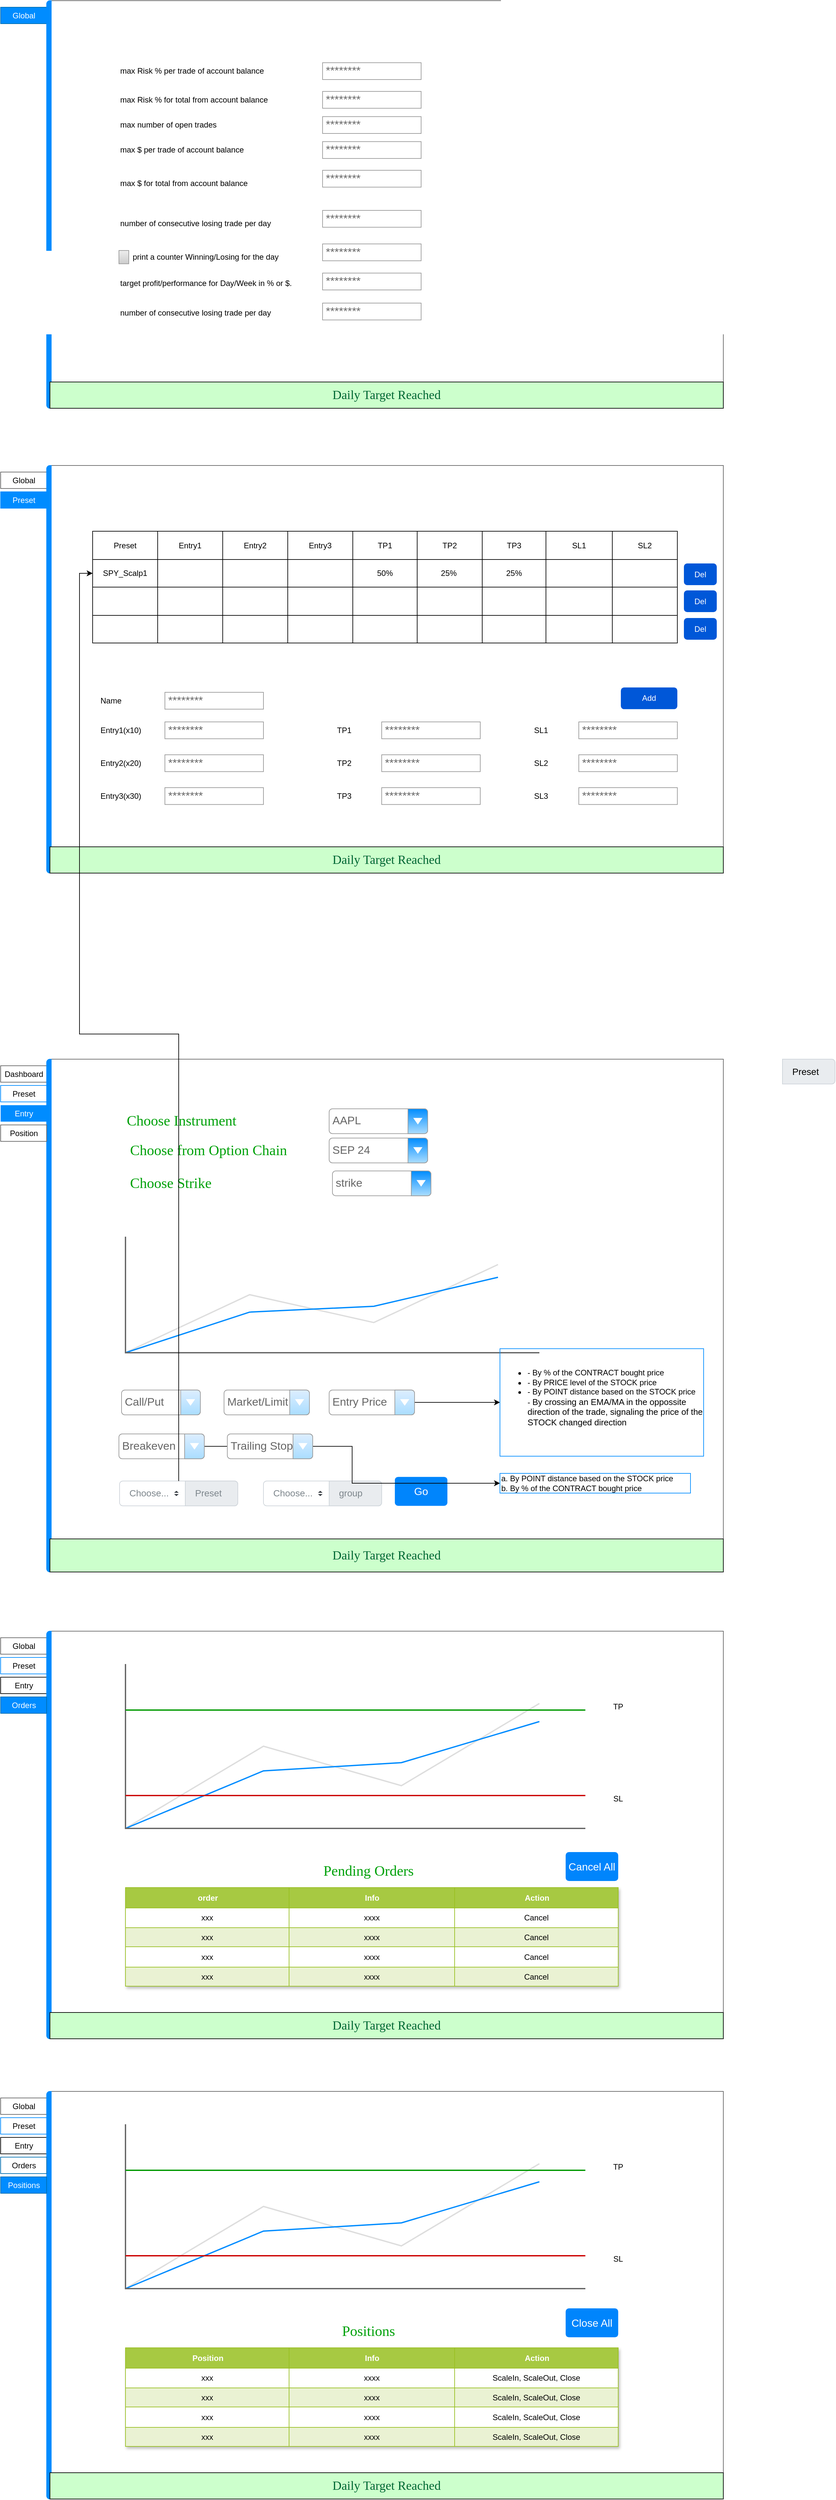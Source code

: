 <mxfile version="24.7.8">
  <diagram id="piDafpqhtRUU5qUU-vj8" name="Page-1">
    <mxGraphModel dx="1375" dy="766" grid="1" gridSize="10" guides="1" tooltips="1" connect="1" arrows="1" fold="1" page="1" pageScale="1" pageWidth="827" pageHeight="1169" math="0" shadow="0">
      <root>
        <mxCell id="0" />
        <mxCell id="1" parent="0" />
        <mxCell id="c5Jvyzz9uoEOo67B1SIw-1" value="" style="strokeWidth=1;shadow=0;dashed=0;align=center;html=1;shape=mxgraph.mockup.containers.marginRect2;rectMarginLeft=67;strokeColor=#666666;gradientColor=none;whiteSpace=wrap;labelBorderColor=none;" parent="1" vertex="1">
          <mxGeometry x="120" y="40" width="1090" height="620" as="geometry" />
        </mxCell>
        <mxCell id="c5Jvyzz9uoEOo67B1SIw-2" value="Global" style="strokeColor=#006EAF;fillColor=#008CFF;strokeWidth=1;shadow=0;dashed=0;align=center;html=1;shape=mxgraph.mockup.containers.rrect;rSize=0;fontColor=#ffffff;" parent="c5Jvyzz9uoEOo67B1SIw-1" vertex="1">
          <mxGeometry width="70" height="25" relative="1" as="geometry">
            <mxPoint x="-10" y="10" as="offset" />
          </mxGeometry>
        </mxCell>
        <mxCell id="c5Jvyzz9uoEOo67B1SIw-5" value="" style="strokeWidth=1;shadow=0;dashed=0;align=center;html=1;shape=mxgraph.mockup.containers.leftButton;rSize=5;strokeColor=#008cff;fillColor=#008cff;resizeHeight=1;movable=0;deletable=0;" parent="c5Jvyzz9uoEOo67B1SIw-1" vertex="1">
          <mxGeometry width="7" height="620.0" relative="1" as="geometry">
            <mxPoint x="60" as="offset" />
          </mxGeometry>
        </mxCell>
        <mxCell id="c5Jvyzz9uoEOo67B1SIw-46" value="max number of open trades" style="text;strokeColor=none;align=left;fillColor=none;html=1;verticalAlign=middle;whiteSpace=wrap;rounded=0;" parent="c5Jvyzz9uoEOo67B1SIw-1" vertex="1">
          <mxGeometry x="170" y="182" width="240" height="14.35" as="geometry" />
        </mxCell>
        <mxCell id="c5Jvyzz9uoEOo67B1SIw-56" value="max Risk % per trade of account balance" style="text;strokeColor=none;align=left;fillColor=none;html=1;verticalAlign=middle;whiteSpace=wrap;rounded=0;" parent="c5Jvyzz9uoEOo67B1SIw-1" vertex="1">
          <mxGeometry x="170" y="94.35" width="240" height="25.65" as="geometry" />
        </mxCell>
        <mxCell id="c5Jvyzz9uoEOo67B1SIw-57" value="********" style="strokeWidth=1;shadow=0;dashed=0;align=center;html=1;shape=mxgraph.mockup.forms.pwField;strokeColor=#999999;mainText=;align=left;fontColor=#666666;fontSize=17;spacingLeft=3;" parent="c5Jvyzz9uoEOo67B1SIw-1" vertex="1">
          <mxGeometry x="480" y="94.35" width="150" height="25.65" as="geometry" />
        </mxCell>
        <mxCell id="c5Jvyzz9uoEOo67B1SIw-58" value="max Risk % for total from account balance" style="text;strokeColor=none;align=left;fillColor=none;html=1;verticalAlign=middle;whiteSpace=wrap;rounded=0;" parent="c5Jvyzz9uoEOo67B1SIw-1" vertex="1">
          <mxGeometry x="170" y="140" width="240" height="21.74" as="geometry" />
        </mxCell>
        <mxCell id="c5Jvyzz9uoEOo67B1SIw-62" value="max $ per trade of account balance" style="text;strokeColor=none;align=left;fillColor=none;html=1;verticalAlign=middle;whiteSpace=wrap;rounded=0;" parent="c5Jvyzz9uoEOo67B1SIw-1" vertex="1">
          <mxGeometry x="170" y="217" width="240" height="20.43" as="geometry" />
        </mxCell>
        <mxCell id="c5Jvyzz9uoEOo67B1SIw-64" value="max $ for total from account balance" style="text;strokeColor=none;align=left;fillColor=none;html=1;verticalAlign=middle;whiteSpace=wrap;rounded=0;" parent="c5Jvyzz9uoEOo67B1SIw-1" vertex="1">
          <mxGeometry x="170" y="258" width="240" height="40.435" as="geometry" />
        </mxCell>
        <mxCell id="c5Jvyzz9uoEOo67B1SIw-66" value="print a counter Winning/Losing for the day" style="strokeWidth=1;shadow=0;dashed=0;align=left;html=1;shape=mxgraph.mockup.forms.rrect;rSize=0;fillColor=#eeeeee;strokeColor=#999999;gradientColor=#cccccc;align=left;spacingLeft=4;labelPosition=right;" parent="c5Jvyzz9uoEOo67B1SIw-1" vertex="1">
          <mxGeometry x="170" y="380" width="15" height="20.217" as="geometry" />
        </mxCell>
        <mxCell id="c5Jvyzz9uoEOo67B1SIw-67" value="number of consecutive losing trade per day" style="text;strokeColor=none;align=left;fillColor=none;html=1;verticalAlign=middle;whiteSpace=wrap;rounded=0;" parent="c5Jvyzz9uoEOo67B1SIw-1" vertex="1">
          <mxGeometry x="170" y="319" width="240" height="40.435" as="geometry" />
        </mxCell>
        <mxCell id="c5Jvyzz9uoEOo67B1SIw-88" value="target profit/performance for Day/Week in % or $.&amp;nbsp;" style="text;strokeColor=none;align=left;fillColor=none;html=1;verticalAlign=middle;whiteSpace=wrap;rounded=0;" parent="c5Jvyzz9uoEOo67B1SIw-1" vertex="1">
          <mxGeometry x="170" y="420" width="290" height="20" as="geometry" />
        </mxCell>
        <mxCell id="c5Jvyzz9uoEOo67B1SIw-93" value="********" style="strokeWidth=1;shadow=0;dashed=0;align=center;html=1;shape=mxgraph.mockup.forms.pwField;strokeColor=#999999;mainText=;align=left;fontColor=#666666;fontSize=17;spacingLeft=3;" parent="c5Jvyzz9uoEOo67B1SIw-1" vertex="1">
          <mxGeometry x="480" y="138.04" width="150" height="25.65" as="geometry" />
        </mxCell>
        <mxCell id="c5Jvyzz9uoEOo67B1SIw-94" value="********" style="strokeWidth=1;shadow=0;dashed=0;align=center;html=1;shape=mxgraph.mockup.forms.pwField;strokeColor=#999999;mainText=;align=left;fontColor=#666666;fontSize=17;spacingLeft=3;" parent="c5Jvyzz9uoEOo67B1SIw-1" vertex="1">
          <mxGeometry x="480" y="176.35" width="150" height="25.65" as="geometry" />
        </mxCell>
        <mxCell id="c5Jvyzz9uoEOo67B1SIw-95" value="********" style="strokeWidth=1;shadow=0;dashed=0;align=center;html=1;shape=mxgraph.mockup.forms.pwField;strokeColor=#999999;mainText=;align=left;fontColor=#666666;fontSize=17;spacingLeft=3;" parent="c5Jvyzz9uoEOo67B1SIw-1" vertex="1">
          <mxGeometry x="480" y="214.39" width="150" height="25.65" as="geometry" />
        </mxCell>
        <mxCell id="c5Jvyzz9uoEOo67B1SIw-96" value="********" style="strokeWidth=1;shadow=0;dashed=0;align=center;html=1;shape=mxgraph.mockup.forms.pwField;strokeColor=#999999;mainText=;align=left;fontColor=#666666;fontSize=17;spacingLeft=3;" parent="c5Jvyzz9uoEOo67B1SIw-1" vertex="1">
          <mxGeometry x="480" y="258" width="150" height="25.65" as="geometry" />
        </mxCell>
        <mxCell id="c5Jvyzz9uoEOo67B1SIw-97" value="********" style="strokeWidth=1;shadow=0;dashed=0;align=center;html=1;shape=mxgraph.mockup.forms.pwField;strokeColor=#999999;mainText=;align=left;fontColor=#666666;fontSize=17;spacingLeft=3;" parent="c5Jvyzz9uoEOo67B1SIw-1" vertex="1">
          <mxGeometry x="480" y="319" width="150" height="25.65" as="geometry" />
        </mxCell>
        <mxCell id="c5Jvyzz9uoEOo67B1SIw-98" value="********" style="strokeWidth=1;shadow=0;dashed=0;align=center;html=1;shape=mxgraph.mockup.forms.pwField;strokeColor=#999999;mainText=;align=left;fontColor=#666666;fontSize=17;spacingLeft=3;" parent="c5Jvyzz9uoEOo67B1SIw-1" vertex="1">
          <mxGeometry x="480" y="370" width="150" height="25.65" as="geometry" />
        </mxCell>
        <mxCell id="c5Jvyzz9uoEOo67B1SIw-99" value="********" style="strokeWidth=1;shadow=0;dashed=0;align=center;html=1;shape=mxgraph.mockup.forms.pwField;strokeColor=#999999;mainText=;align=left;fontColor=#666666;fontSize=17;spacingLeft=3;" parent="c5Jvyzz9uoEOo67B1SIw-1" vertex="1">
          <mxGeometry x="480" y="414.35" width="150" height="25.65" as="geometry" />
        </mxCell>
        <mxCell id="c5Jvyzz9uoEOo67B1SIw-100" value="********" style="strokeWidth=1;shadow=0;dashed=0;align=center;html=1;shape=mxgraph.mockup.forms.pwField;strokeColor=#999999;mainText=;align=left;fontColor=#666666;fontSize=17;spacingLeft=3;" parent="c5Jvyzz9uoEOo67B1SIw-1" vertex="1">
          <mxGeometry x="480" y="460" width="150" height="25.65" as="geometry" />
        </mxCell>
        <mxCell id="FOKzU6nFlWJmTUdUfk-N-13" value="&lt;font style=&quot;font-size: 19px;&quot; face=&quot;Comic Sans MS&quot; color=&quot;#006633&quot;&gt;Daily Target Reached&lt;/font&gt;" style="rounded=0;whiteSpace=wrap;html=1;fillColor=#CCFFCC;" vertex="1" parent="c5Jvyzz9uoEOo67B1SIw-1">
          <mxGeometry x="65" y="580" width="1025" height="40" as="geometry" />
        </mxCell>
        <mxCell id="c5Jvyzz9uoEOo67B1SIw-91" value="number of consecutive losing trade per day" style="text;strokeColor=none;align=left;fillColor=none;html=1;verticalAlign=middle;whiteSpace=wrap;rounded=0;" parent="1" vertex="1">
          <mxGeometry x="290" y="500.43" width="240" height="29.57" as="geometry" />
        </mxCell>
        <mxCell id="c5Jvyzz9uoEOo67B1SIw-101" value="" style="strokeWidth=1;shadow=0;dashed=0;align=center;html=1;shape=mxgraph.mockup.containers.marginRect2;rectMarginLeft=67;strokeColor=#666666;gradientColor=none;whiteSpace=wrap;labelBorderColor=none;" parent="1" vertex="1">
          <mxGeometry x="120" y="2520" width="1090" height="620" as="geometry" />
        </mxCell>
        <mxCell id="c5Jvyzz9uoEOo67B1SIw-102" value="Global" style="strokeColor=inherit;fillColor=inherit;gradientColor=inherit;strokeWidth=1;shadow=0;dashed=0;align=center;html=1;shape=mxgraph.mockup.containers.rrect;rSize=0;" parent="c5Jvyzz9uoEOo67B1SIw-101" vertex="1">
          <mxGeometry width="70" height="25" relative="1" as="geometry">
            <mxPoint x="-10" y="10" as="offset" />
          </mxGeometry>
        </mxCell>
        <mxCell id="c5Jvyzz9uoEOo67B1SIw-103" value="Preset" style="strokeWidth=1;shadow=0;dashed=0;align=center;html=1;shape=mxgraph.mockup.containers.rrect;rSize=0;strokeColor=#008cff;fillColor=#FFFFFF;fontColor=#000000;" parent="c5Jvyzz9uoEOo67B1SIw-101" vertex="1">
          <mxGeometry width="70" height="25" relative="1" as="geometry">
            <mxPoint x="-10" y="40" as="offset" />
          </mxGeometry>
        </mxCell>
        <mxCell id="c5Jvyzz9uoEOo67B1SIw-104" value="Entry" style="strokeColor=default;fillColor=none;strokeWidth=1;shadow=0;dashed=0;align=center;html=1;shape=mxgraph.mockup.containers.rrect;rSize=0;labelBackgroundColor=none;fontColor=default;" parent="c5Jvyzz9uoEOo67B1SIw-101" vertex="1">
          <mxGeometry width="70" height="25" relative="1" as="geometry">
            <mxPoint x="-10" y="70" as="offset" />
          </mxGeometry>
        </mxCell>
        <mxCell id="c5Jvyzz9uoEOo67B1SIw-105" value="" style="strokeWidth=1;shadow=0;dashed=0;align=center;html=1;shape=mxgraph.mockup.containers.leftButton;rSize=5;strokeColor=#008cff;fillColor=#008cff;resizeHeight=1;movable=0;deletable=0;" parent="c5Jvyzz9uoEOo67B1SIw-101" vertex="1">
          <mxGeometry width="7" height="620.0" relative="1" as="geometry">
            <mxPoint x="60" as="offset" />
          </mxGeometry>
        </mxCell>
        <mxCell id="c5Jvyzz9uoEOo67B1SIw-106" value="Orders" style="strokeColor=#006EAF;fillColor=#008CFF;strokeWidth=1;shadow=0;dashed=0;align=center;html=1;shape=mxgraph.mockup.containers.rrect;rSize=0;fontColor=#ffffff;" parent="c5Jvyzz9uoEOo67B1SIw-101" vertex="1">
          <mxGeometry width="70" height="25" relative="1" as="geometry">
            <mxPoint x="-10" y="100" as="offset" />
          </mxGeometry>
        </mxCell>
        <mxCell id="c5Jvyzz9uoEOo67B1SIw-147" value="" style="verticalLabelPosition=bottom;shadow=0;dashed=0;align=center;html=1;verticalAlign=top;strokeWidth=1;shape=mxgraph.mockup.graphics.lineChart;strokeColor=none;strokeColor2=#666666;strokeColor3=#008cff;strokeColor4=#dddddd;" parent="c5Jvyzz9uoEOo67B1SIw-101" vertex="1">
          <mxGeometry x="180" y="50" width="700" height="250" as="geometry" />
        </mxCell>
        <mxCell id="c5Jvyzz9uoEOo67B1SIw-148" value="" style="verticalLabelPosition=bottom;shadow=0;dashed=0;align=center;html=1;verticalAlign=top;strokeWidth=2;shape=mxgraph.mockup.markup.line;strokeColor=#009900;" parent="c5Jvyzz9uoEOo67B1SIw-101" vertex="1">
          <mxGeometry x="180" y="110" width="700" height="20" as="geometry" />
        </mxCell>
        <mxCell id="c5Jvyzz9uoEOo67B1SIw-149" value="" style="verticalLabelPosition=bottom;shadow=0;dashed=0;align=center;html=1;verticalAlign=top;strokeWidth=2;shape=mxgraph.mockup.markup.line;strokeColor=#CC0000;" parent="c5Jvyzz9uoEOo67B1SIw-101" vertex="1">
          <mxGeometry x="180" y="240" width="700" height="20" as="geometry" />
        </mxCell>
        <mxCell id="c5Jvyzz9uoEOo67B1SIw-151" value="TP" style="text;strokeColor=none;align=center;fillColor=none;html=1;verticalAlign=middle;whiteSpace=wrap;rounded=0;" parent="c5Jvyzz9uoEOo67B1SIw-101" vertex="1">
          <mxGeometry x="900" y="100" width="60" height="30" as="geometry" />
        </mxCell>
        <mxCell id="c5Jvyzz9uoEOo67B1SIw-152" value="SL" style="text;strokeColor=none;align=center;fillColor=none;html=1;verticalAlign=middle;whiteSpace=wrap;rounded=0;" parent="c5Jvyzz9uoEOo67B1SIw-101" vertex="1">
          <mxGeometry x="900" y="240" width="60" height="30" as="geometry" />
        </mxCell>
        <mxCell id="c5Jvyzz9uoEOo67B1SIw-174" value="Pending Orders" style="text;strokeColor=none;align=center;fillColor=none;html=1;verticalAlign=middle;whiteSpace=wrap;rounded=0;fontColor=#00A10A;fontFamily=Comic Sans MS;fontSize=22;" parent="c5Jvyzz9uoEOo67B1SIw-101" vertex="1">
          <mxGeometry x="180" y="350" width="740" height="30" as="geometry" />
        </mxCell>
        <mxCell id="FOKzU6nFlWJmTUdUfk-N-154" value="&lt;font style=&quot;font-size: 19px;&quot; face=&quot;Comic Sans MS&quot; color=&quot;#006633&quot;&gt;Daily Target Reached&lt;/font&gt;" style="rounded=0;whiteSpace=wrap;html=1;fillColor=#CCFFCC;" vertex="1" parent="c5Jvyzz9uoEOo67B1SIw-101">
          <mxGeometry x="65" y="580" width="1025" height="40" as="geometry" />
        </mxCell>
        <mxCell id="c5Jvyzz9uoEOo67B1SIw-153" value="Assets" style="childLayout=tableLayout;recursiveResize=0;strokeColor=#98bf21;fillColor=#A7C942;shadow=1;" parent="c5Jvyzz9uoEOo67B1SIw-101" vertex="1">
          <mxGeometry x="180" y="390" width="750" height="150" as="geometry" />
        </mxCell>
        <mxCell id="c5Jvyzz9uoEOo67B1SIw-154" style="shape=tableRow;horizontal=0;startSize=0;swimlaneHead=0;swimlaneBody=0;top=0;left=0;bottom=0;right=0;dropTarget=0;collapsible=0;recursiveResize=0;expand=0;fontStyle=0;strokeColor=inherit;fillColor=#ffffff;" parent="c5Jvyzz9uoEOo67B1SIw-153" vertex="1">
          <mxGeometry width="750" height="31" as="geometry" />
        </mxCell>
        <mxCell id="c5Jvyzz9uoEOo67B1SIw-155" value="order" style="connectable=0;recursiveResize=0;strokeColor=inherit;fillColor=#A7C942;align=center;fontStyle=1;fontColor=#FFFFFF;html=1;" parent="c5Jvyzz9uoEOo67B1SIw-154" vertex="1">
          <mxGeometry width="249" height="31" as="geometry">
            <mxRectangle width="249" height="31" as="alternateBounds" />
          </mxGeometry>
        </mxCell>
        <mxCell id="c5Jvyzz9uoEOo67B1SIw-156" value="Info" style="connectable=0;recursiveResize=0;strokeColor=inherit;fillColor=#A7C942;align=center;fontStyle=1;fontColor=#FFFFFF;html=1;" parent="c5Jvyzz9uoEOo67B1SIw-154" vertex="1">
          <mxGeometry x="249" width="252" height="31" as="geometry">
            <mxRectangle width="252" height="31" as="alternateBounds" />
          </mxGeometry>
        </mxCell>
        <mxCell id="c5Jvyzz9uoEOo67B1SIw-157" value="Action" style="connectable=0;recursiveResize=0;strokeColor=inherit;fillColor=#A7C942;align=center;fontStyle=1;fontColor=#FFFFFF;html=1;" parent="c5Jvyzz9uoEOo67B1SIw-154" vertex="1">
          <mxGeometry x="501" width="249" height="31" as="geometry">
            <mxRectangle width="249" height="31" as="alternateBounds" />
          </mxGeometry>
        </mxCell>
        <mxCell id="c5Jvyzz9uoEOo67B1SIw-158" value="" style="shape=tableRow;horizontal=0;startSize=0;swimlaneHead=0;swimlaneBody=0;top=0;left=0;bottom=0;right=0;dropTarget=0;collapsible=0;recursiveResize=0;expand=0;fontStyle=0;strokeColor=inherit;fillColor=#ffffff;" parent="c5Jvyzz9uoEOo67B1SIw-153" vertex="1">
          <mxGeometry y="31" width="750" height="30" as="geometry" />
        </mxCell>
        <mxCell id="c5Jvyzz9uoEOo67B1SIw-159" value="xxx" style="connectable=0;recursiveResize=0;strokeColor=inherit;fillColor=inherit;align=center;whiteSpace=wrap;html=1;" parent="c5Jvyzz9uoEOo67B1SIw-158" vertex="1">
          <mxGeometry width="249" height="30" as="geometry">
            <mxRectangle width="249" height="30" as="alternateBounds" />
          </mxGeometry>
        </mxCell>
        <mxCell id="c5Jvyzz9uoEOo67B1SIw-160" value="xxxx" style="connectable=0;recursiveResize=0;strokeColor=inherit;fillColor=inherit;align=center;whiteSpace=wrap;html=1;" parent="c5Jvyzz9uoEOo67B1SIw-158" vertex="1">
          <mxGeometry x="249" width="252" height="30" as="geometry">
            <mxRectangle width="252" height="30" as="alternateBounds" />
          </mxGeometry>
        </mxCell>
        <mxCell id="c5Jvyzz9uoEOo67B1SIw-161" value="Cancel" style="connectable=0;recursiveResize=0;strokeColor=inherit;fillColor=inherit;align=center;whiteSpace=wrap;html=1;" parent="c5Jvyzz9uoEOo67B1SIw-158" vertex="1">
          <mxGeometry x="501" width="249" height="30" as="geometry">
            <mxRectangle width="249" height="30" as="alternateBounds" />
          </mxGeometry>
        </mxCell>
        <mxCell id="c5Jvyzz9uoEOo67B1SIw-162" value="" style="shape=tableRow;horizontal=0;startSize=0;swimlaneHead=0;swimlaneBody=0;top=0;left=0;bottom=0;right=0;dropTarget=0;collapsible=0;recursiveResize=0;expand=0;fontStyle=1;strokeColor=inherit;fillColor=#EAF2D3;" parent="c5Jvyzz9uoEOo67B1SIw-153" vertex="1">
          <mxGeometry y="61" width="750" height="29" as="geometry" />
        </mxCell>
        <mxCell id="c5Jvyzz9uoEOo67B1SIw-163" value="xxx" style="connectable=0;recursiveResize=0;strokeColor=inherit;fillColor=inherit;whiteSpace=wrap;html=1;" parent="c5Jvyzz9uoEOo67B1SIw-162" vertex="1">
          <mxGeometry width="249" height="29" as="geometry">
            <mxRectangle width="249" height="29" as="alternateBounds" />
          </mxGeometry>
        </mxCell>
        <mxCell id="c5Jvyzz9uoEOo67B1SIw-164" value="xxxx" style="connectable=0;recursiveResize=0;strokeColor=inherit;fillColor=inherit;whiteSpace=wrap;html=1;" parent="c5Jvyzz9uoEOo67B1SIw-162" vertex="1">
          <mxGeometry x="249" width="252" height="29" as="geometry">
            <mxRectangle width="252" height="29" as="alternateBounds" />
          </mxGeometry>
        </mxCell>
        <mxCell id="c5Jvyzz9uoEOo67B1SIw-165" value="Cancel" style="connectable=0;recursiveResize=0;strokeColor=inherit;fillColor=inherit;whiteSpace=wrap;html=1;" parent="c5Jvyzz9uoEOo67B1SIw-162" vertex="1">
          <mxGeometry x="501" width="249" height="29" as="geometry">
            <mxRectangle width="249" height="29" as="alternateBounds" />
          </mxGeometry>
        </mxCell>
        <mxCell id="c5Jvyzz9uoEOo67B1SIw-166" value="" style="shape=tableRow;horizontal=0;startSize=0;swimlaneHead=0;swimlaneBody=0;top=0;left=0;bottom=0;right=0;dropTarget=0;collapsible=0;recursiveResize=0;expand=0;fontStyle=0;strokeColor=inherit;fillColor=#ffffff;" parent="c5Jvyzz9uoEOo67B1SIw-153" vertex="1">
          <mxGeometry y="90" width="750" height="31" as="geometry" />
        </mxCell>
        <mxCell id="c5Jvyzz9uoEOo67B1SIw-167" value="xxx" style="connectable=0;recursiveResize=0;strokeColor=inherit;fillColor=inherit;fontStyle=0;align=center;whiteSpace=wrap;html=1;" parent="c5Jvyzz9uoEOo67B1SIw-166" vertex="1">
          <mxGeometry width="249" height="31" as="geometry">
            <mxRectangle width="249" height="31" as="alternateBounds" />
          </mxGeometry>
        </mxCell>
        <mxCell id="c5Jvyzz9uoEOo67B1SIw-168" value="xxxx" style="connectable=0;recursiveResize=0;strokeColor=inherit;fillColor=inherit;fontStyle=0;align=center;whiteSpace=wrap;html=1;" parent="c5Jvyzz9uoEOo67B1SIw-166" vertex="1">
          <mxGeometry x="249" width="252" height="31" as="geometry">
            <mxRectangle width="252" height="31" as="alternateBounds" />
          </mxGeometry>
        </mxCell>
        <mxCell id="c5Jvyzz9uoEOo67B1SIw-169" value="Cancel" style="connectable=0;recursiveResize=0;strokeColor=inherit;fillColor=inherit;fontStyle=0;align=center;whiteSpace=wrap;html=1;" parent="c5Jvyzz9uoEOo67B1SIw-166" vertex="1">
          <mxGeometry x="501" width="249" height="31" as="geometry">
            <mxRectangle width="249" height="31" as="alternateBounds" />
          </mxGeometry>
        </mxCell>
        <mxCell id="c5Jvyzz9uoEOo67B1SIw-170" value="" style="shape=tableRow;horizontal=0;startSize=0;swimlaneHead=0;swimlaneBody=0;top=0;left=0;bottom=0;right=0;dropTarget=0;collapsible=0;recursiveResize=0;expand=0;fontStyle=1;strokeColor=inherit;fillColor=#EAF2D3;" parent="c5Jvyzz9uoEOo67B1SIw-153" vertex="1">
          <mxGeometry y="121" width="750" height="29" as="geometry" />
        </mxCell>
        <mxCell id="c5Jvyzz9uoEOo67B1SIw-171" value="xxx" style="connectable=0;recursiveResize=0;strokeColor=inherit;fillColor=inherit;whiteSpace=wrap;html=1;" parent="c5Jvyzz9uoEOo67B1SIw-170" vertex="1">
          <mxGeometry width="249" height="29" as="geometry">
            <mxRectangle width="249" height="29" as="alternateBounds" />
          </mxGeometry>
        </mxCell>
        <mxCell id="c5Jvyzz9uoEOo67B1SIw-172" value="xxxx" style="connectable=0;recursiveResize=0;strokeColor=inherit;fillColor=inherit;whiteSpace=wrap;html=1;" parent="c5Jvyzz9uoEOo67B1SIw-170" vertex="1">
          <mxGeometry x="249" width="252" height="29" as="geometry">
            <mxRectangle width="252" height="29" as="alternateBounds" />
          </mxGeometry>
        </mxCell>
        <mxCell id="c5Jvyzz9uoEOo67B1SIw-173" value="Cancel" style="connectable=0;recursiveResize=0;strokeColor=inherit;fillColor=inherit;whiteSpace=wrap;html=1;" parent="c5Jvyzz9uoEOo67B1SIw-170" vertex="1">
          <mxGeometry x="501" width="249" height="29" as="geometry">
            <mxRectangle width="249" height="29" as="alternateBounds" />
          </mxGeometry>
        </mxCell>
        <mxCell id="FOKzU6nFlWJmTUdUfk-N-201" value="Cancel All" style="html=1;shadow=0;dashed=0;shape=mxgraph.bootstrap.rrect;rSize=5;strokeColor=none;strokeWidth=1;fillColor=#0085FC;fontColor=#FFFFFF;whiteSpace=wrap;align=center;verticalAlign=middle;spacingLeft=0;fontStyle=0;fontSize=16;spacing=5;" vertex="1" parent="c5Jvyzz9uoEOo67B1SIw-101">
          <mxGeometry x="850" y="335.973" width="80" height="44.032" as="geometry" />
        </mxCell>
        <mxCell id="c5Jvyzz9uoEOo67B1SIw-175" value="" style="strokeWidth=1;shadow=0;dashed=0;align=center;html=1;shape=mxgraph.mockup.containers.marginRect2;rectMarginLeft=67;strokeColor=#666666;gradientColor=none;whiteSpace=wrap;labelBorderColor=none;" parent="1" vertex="1">
          <mxGeometry x="120" y="1650" width="1090" height="780" as="geometry" />
        </mxCell>
        <mxCell id="c5Jvyzz9uoEOo67B1SIw-176" value="Dashboard" style="strokeColor=inherit;fillColor=inherit;gradientColor=inherit;strokeWidth=1;shadow=0;dashed=0;align=center;html=1;shape=mxgraph.mockup.containers.rrect;rSize=0;" parent="c5Jvyzz9uoEOo67B1SIw-175" vertex="1">
          <mxGeometry width="70" height="25" relative="1" as="geometry">
            <mxPoint x="-10" y="10" as="offset" />
          </mxGeometry>
        </mxCell>
        <mxCell id="c5Jvyzz9uoEOo67B1SIw-177" value="Preset" style="strokeWidth=1;shadow=0;dashed=0;align=center;html=1;shape=mxgraph.mockup.containers.rrect;rSize=0;strokeColor=#008cff;fillColor=#FFFFFF;fontColor=#000000;" parent="c5Jvyzz9uoEOo67B1SIw-175" vertex="1">
          <mxGeometry width="70" height="25" relative="1" as="geometry">
            <mxPoint x="-10" y="40" as="offset" />
          </mxGeometry>
        </mxCell>
        <mxCell id="c5Jvyzz9uoEOo67B1SIw-178" value="Entry" style="strokeColor=none;fillColor=#008CFF;strokeWidth=1;shadow=0;dashed=0;align=center;html=1;shape=mxgraph.mockup.containers.rrect;rSize=0;labelBackgroundColor=none;fontColor=#ffffff;" parent="c5Jvyzz9uoEOo67B1SIw-175" vertex="1">
          <mxGeometry width="70" height="25" relative="1" as="geometry">
            <mxPoint x="-10" y="70" as="offset" />
          </mxGeometry>
        </mxCell>
        <mxCell id="c5Jvyzz9uoEOo67B1SIw-179" value="" style="strokeWidth=1;shadow=0;dashed=0;align=center;html=1;shape=mxgraph.mockup.containers.leftButton;rSize=5;strokeColor=#008cff;fillColor=#008cff;resizeHeight=1;movable=0;deletable=0;" parent="c5Jvyzz9uoEOo67B1SIw-175" vertex="1">
          <mxGeometry width="7" height="780.0" relative="1" as="geometry">
            <mxPoint x="60" as="offset" />
          </mxGeometry>
        </mxCell>
        <mxCell id="c5Jvyzz9uoEOo67B1SIw-180" value="Position" style="strokeColor=inherit;fillColor=inherit;gradientColor=inherit;strokeWidth=1;shadow=0;dashed=0;align=center;html=1;shape=mxgraph.mockup.containers.rrect;rSize=0;" parent="c5Jvyzz9uoEOo67B1SIw-175" vertex="1">
          <mxGeometry width="70" height="25" relative="1" as="geometry">
            <mxPoint x="-10" y="100" as="offset" />
          </mxGeometry>
        </mxCell>
        <mxCell id="c5Jvyzz9uoEOo67B1SIw-181" value="" style="verticalLabelPosition=bottom;shadow=0;dashed=0;align=center;html=1;verticalAlign=top;strokeWidth=1;shape=mxgraph.mockup.graphics.lineChart;strokeColor=none;strokeColor2=#666666;strokeColor3=#008cff;strokeColor4=#dddddd;" parent="c5Jvyzz9uoEOo67B1SIw-175" vertex="1">
          <mxGeometry x="180" y="270" width="630" height="176.46" as="geometry" />
        </mxCell>
        <mxCell id="c5Jvyzz9uoEOo67B1SIw-187" value="Choose Instrument" style="text;strokeColor=none;align=left;fillColor=none;html=1;verticalAlign=middle;whiteSpace=wrap;rounded=0;fontColor=#00A10A;fontFamily=Comic Sans MS;fontSize=22;" parent="c5Jvyzz9uoEOo67B1SIw-175" vertex="1">
          <mxGeometry x="180" y="75.484" width="220" height="37.742" as="geometry" />
        </mxCell>
        <mxCell id="c5Jvyzz9uoEOo67B1SIw-188" value="AAPL" style="strokeWidth=1;shadow=0;dashed=0;align=center;html=1;shape=mxgraph.mockup.forms.comboBox;strokeColor=#999999;fillColor=#008CFF;align=left;fillColor2=#aaddff;mainText=;fontColor=#666666;fontSize=17;spacingLeft=3;" parent="c5Jvyzz9uoEOo67B1SIw-175" vertex="1">
          <mxGeometry x="490" y="75.484" width="150" height="37.742" as="geometry" />
        </mxCell>
        <mxCell id="c5Jvyzz9uoEOo67B1SIw-189" value="Choose from Option Chain" style="text;strokeColor=none;align=left;fillColor=none;html=1;verticalAlign=middle;whiteSpace=wrap;rounded=0;fontColor=#00A10A;fontFamily=Comic Sans MS;fontSize=22;" parent="c5Jvyzz9uoEOo67B1SIw-175" vertex="1">
          <mxGeometry x="185" y="119.997" width="280" height="37.742" as="geometry" />
        </mxCell>
        <mxCell id="c5Jvyzz9uoEOo67B1SIw-190" value="SEP 24" style="strokeWidth=1;shadow=0;dashed=0;align=center;html=1;shape=mxgraph.mockup.forms.comboBox;strokeColor=#999999;fillColor=#008CFF;align=left;fillColor2=#aaddff;mainText=;fontColor=#666666;fontSize=17;spacingLeft=3;" parent="c5Jvyzz9uoEOo67B1SIw-175" vertex="1">
          <mxGeometry x="490" y="119.997" width="150" height="37.742" as="geometry" />
        </mxCell>
        <mxCell id="c5Jvyzz9uoEOo67B1SIw-191" value="Choose Strike" style="text;strokeColor=none;align=left;fillColor=none;html=1;verticalAlign=middle;whiteSpace=wrap;rounded=0;fontColor=#00A10A;fontFamily=Comic Sans MS;fontSize=22;" parent="c5Jvyzz9uoEOo67B1SIw-175" vertex="1">
          <mxGeometry x="185" y="170.0" width="280" height="37.742" as="geometry" />
        </mxCell>
        <mxCell id="c5Jvyzz9uoEOo67B1SIw-192" value="strike" style="strokeWidth=1;shadow=0;dashed=0;align=center;html=1;shape=mxgraph.mockup.forms.comboBox;strokeColor=#999999;fillColor=#008CFF;align=left;fillColor2=#aaddff;mainText=;fontColor=#666666;fontSize=17;spacingLeft=3;" parent="c5Jvyzz9uoEOo67B1SIw-175" vertex="1">
          <mxGeometry x="495" y="170.0" width="150" height="37.742" as="geometry" />
        </mxCell>
        <mxCell id="iSq0GGvA1CVPMJlsoF-T-1" value="Go" style="html=1;shadow=0;dashed=0;shape=mxgraph.bootstrap.rrect;rSize=5;strokeColor=none;strokeWidth=1;fillColor=#0085FC;fontColor=#FFFFFF;whiteSpace=wrap;align=center;verticalAlign=middle;spacingLeft=0;fontStyle=0;fontSize=16;spacing=5;" parent="c5Jvyzz9uoEOo67B1SIw-175" vertex="1">
          <mxGeometry x="590" y="635.323" width="80" height="44.032" as="geometry" />
        </mxCell>
        <mxCell id="iSq0GGvA1CVPMJlsoF-T-4" value="Choose..." style="html=1;shadow=0;dashed=0;shape=mxgraph.bootstrap.rrect;rSize=5;strokeColor=#CED4DA;html=1;whiteSpace=wrap;fillColor=#FFFFFF;fontColor=#7D868C;align=left;spacing=15;fontSize=14;" parent="c5Jvyzz9uoEOo67B1SIw-175" vertex="1">
          <mxGeometry x="171" y="641.613" width="180" height="37.742" as="geometry" />
        </mxCell>
        <mxCell id="iSq0GGvA1CVPMJlsoF-T-5" value="" style="shape=triangle;direction=south;fillColor=#343A40;strokeColor=none;perimeter=none;" parent="iSq0GGvA1CVPMJlsoF-T-4" vertex="1">
          <mxGeometry x="1" y="0.5" width="7" height="3" relative="1" as="geometry">
            <mxPoint x="-97" y="1" as="offset" />
          </mxGeometry>
        </mxCell>
        <mxCell id="iSq0GGvA1CVPMJlsoF-T-6" value="" style="shape=triangle;direction=north;fillColor=#343A40;strokeColor=none;perimeter=none;" parent="iSq0GGvA1CVPMJlsoF-T-4" vertex="1">
          <mxGeometry x="1" y="0.5" width="7" height="3" relative="1" as="geometry">
            <mxPoint x="-97" y="-4" as="offset" />
          </mxGeometry>
        </mxCell>
        <mxCell id="iSq0GGvA1CVPMJlsoF-T-7" value="Preset" style="html=1;shadow=0;dashed=0;shape=mxgraph.bootstrap.rightButton;strokeColor=#CED4DA;gradientColor=inherit;fontColor=inherit;fillColor=#E9ECEF;rSize=5;perimeter=none;whiteSpace=wrap;resizeHeight=1;fontSize=14;align=left;spacing=15;" parent="iSq0GGvA1CVPMJlsoF-T-4" vertex="1">
          <mxGeometry x="1" width="80" height="37.742" relative="1" as="geometry">
            <mxPoint x="-80" as="offset" />
          </mxGeometry>
        </mxCell>
        <mxCell id="iSq0GGvA1CVPMJlsoF-T-36" value="Market/Limit" style="strokeWidth=1;shadow=0;dashed=0;align=center;html=1;shape=mxgraph.mockup.forms.comboBox;strokeColor=#999999;fillColor=#ddeeff;align=left;fillColor2=#aaddff;mainText=;fontColor=#666666;fontSize=17;spacingLeft=3;" parent="c5Jvyzz9uoEOo67B1SIw-175" vertex="1">
          <mxGeometry x="330" y="503.229" width="130" height="37.742" as="geometry" />
        </mxCell>
        <mxCell id="iSq0GGvA1CVPMJlsoF-T-40" value="Preset" style="html=1;shadow=0;dashed=0;shape=mxgraph.bootstrap.rightButton;strokeColor=#CED4DA;gradientColor=inherit;fontColor=inherit;fillColor=#E9ECEF;rSize=5;perimeter=none;whiteSpace=wrap;resizeHeight=1;fontSize=14;align=left;spacing=15;" parent="c5Jvyzz9uoEOo67B1SIw-175" vertex="1">
          <mxGeometry x="1" width="80" height="37.742" relative="1" as="geometry">
            <mxPoint x="90" as="offset" />
          </mxGeometry>
        </mxCell>
        <mxCell id="iSq0GGvA1CVPMJlsoF-T-41" value="Choose..." style="html=1;shadow=0;dashed=0;shape=mxgraph.bootstrap.rrect;rSize=5;strokeColor=#CED4DA;html=1;whiteSpace=wrap;fillColor=#FFFFFF;fontColor=#7D868C;align=left;spacing=15;fontSize=14;" parent="c5Jvyzz9uoEOo67B1SIw-175" vertex="1">
          <mxGeometry x="390" y="641.613" width="180" height="37.742" as="geometry" />
        </mxCell>
        <mxCell id="iSq0GGvA1CVPMJlsoF-T-42" value="" style="shape=triangle;direction=south;fillColor=#343A40;strokeColor=none;perimeter=none;" parent="iSq0GGvA1CVPMJlsoF-T-41" vertex="1">
          <mxGeometry x="1" y="0.5" width="7" height="3" relative="1" as="geometry">
            <mxPoint x="-97" y="1" as="offset" />
          </mxGeometry>
        </mxCell>
        <mxCell id="iSq0GGvA1CVPMJlsoF-T-43" value="" style="shape=triangle;direction=north;fillColor=#343A40;strokeColor=none;perimeter=none;" parent="iSq0GGvA1CVPMJlsoF-T-41" vertex="1">
          <mxGeometry x="1" y="0.5" width="7" height="3" relative="1" as="geometry">
            <mxPoint x="-97" y="-4" as="offset" />
          </mxGeometry>
        </mxCell>
        <mxCell id="iSq0GGvA1CVPMJlsoF-T-44" value="group" style="html=1;shadow=0;dashed=0;shape=mxgraph.bootstrap.rightButton;strokeColor=#CED4DA;gradientColor=inherit;fontColor=inherit;fillColor=#E9ECEF;rSize=5;perimeter=none;whiteSpace=wrap;resizeHeight=1;fontSize=14;align=left;spacing=15;" parent="iSq0GGvA1CVPMJlsoF-T-41" vertex="1">
          <mxGeometry x="1" width="80" height="37.742" relative="1" as="geometry">
            <mxPoint x="-80" as="offset" />
          </mxGeometry>
        </mxCell>
        <mxCell id="FOKzU6nFlWJmTUdUfk-N-3" style="edgeStyle=orthogonalEdgeStyle;rounded=0;orthogonalLoop=1;jettySize=auto;html=1;" edge="1" parent="c5Jvyzz9uoEOo67B1SIw-175" source="FOKzU6nFlWJmTUdUfk-N-1" target="FOKzU6nFlWJmTUdUfk-N-2">
          <mxGeometry relative="1" as="geometry" />
        </mxCell>
        <mxCell id="FOKzU6nFlWJmTUdUfk-N-1" value="Entry Price" style="strokeWidth=1;shadow=0;dashed=0;align=center;html=1;shape=mxgraph.mockup.forms.comboBox;strokeColor=#999999;fillColor=#ddeeff;align=left;fillColor2=#aaddff;mainText=;fontColor=#666666;fontSize=17;spacingLeft=3;" vertex="1" parent="c5Jvyzz9uoEOo67B1SIw-175">
          <mxGeometry x="490" y="503.229" width="130" height="37.742" as="geometry" />
        </mxCell>
        <mxCell id="FOKzU6nFlWJmTUdUfk-N-2" value="&lt;ul&gt;&lt;li&gt;&lt;span style=&quot;background-color: initial;&quot;&gt;- By % of the CONTRACT bought price&lt;/span&gt;&lt;br&gt;&lt;/li&gt;&lt;li&gt;- By PRICE level of the STOCK price&amp;nbsp; &amp;nbsp; &amp;nbsp; &amp;nbsp; &amp;nbsp; &amp;nbsp; &amp;nbsp; &amp;nbsp; &amp;nbsp; &amp;nbsp;&lt;/li&gt;&lt;li&gt;- By POINT distance based on the STOCK price&lt;br&gt;- &lt;font style=&quot;font-size: 13px;&quot;&gt;By crossing an EMA/MA in the oppossite direction of the trade, signaling the price of the STOCK changed direction&lt;/font&gt;&lt;br&gt;&lt;br&gt;&lt;/li&gt;&lt;/ul&gt;" style="text;strokeColor=#008CFF;fillColor=none;html=1;whiteSpace=wrap;verticalAlign=middle;overflow=hidden;" vertex="1" parent="c5Jvyzz9uoEOo67B1SIw-175">
          <mxGeometry x="750" y="440.328" width="310" height="163.548" as="geometry" />
        </mxCell>
        <mxCell id="FOKzU6nFlWJmTUdUfk-N-153" value="&lt;font style=&quot;font-size: 19px;&quot; face=&quot;Comic Sans MS&quot; color=&quot;#006633&quot;&gt;Daily Target Reached&lt;/font&gt;" style="rounded=0;whiteSpace=wrap;html=1;fillColor=#CCFFCC;" vertex="1" parent="c5Jvyzz9uoEOo67B1SIw-175">
          <mxGeometry x="65" y="729.677" width="1025" height="50.323" as="geometry" />
        </mxCell>
        <mxCell id="FOKzU6nFlWJmTUdUfk-N-166" style="edgeStyle=orthogonalEdgeStyle;rounded=0;orthogonalLoop=1;jettySize=auto;html=1;entryX=0;entryY=0.5;entryDx=0;entryDy=0;" edge="1" parent="c5Jvyzz9uoEOo67B1SIw-175" source="FOKzU6nFlWJmTUdUfk-N-162" target="FOKzU6nFlWJmTUdUfk-N-165">
          <mxGeometry relative="1" as="geometry" />
        </mxCell>
        <mxCell id="FOKzU6nFlWJmTUdUfk-N-162" value="Breakeven" style="strokeWidth=1;shadow=0;dashed=0;align=center;html=1;shape=mxgraph.mockup.forms.comboBox;strokeColor=#999999;fillColor=#ddeeff;align=left;fillColor2=#aaddff;mainText=;fontColor=#666666;fontSize=17;spacingLeft=3;" vertex="1" parent="c5Jvyzz9uoEOo67B1SIw-175">
          <mxGeometry x="170" y="569.999" width="130" height="37.742" as="geometry" />
        </mxCell>
        <mxCell id="FOKzU6nFlWJmTUdUfk-N-163" value="Trailing Stop" style="strokeWidth=1;shadow=0;dashed=0;align=center;html=1;shape=mxgraph.mockup.forms.comboBox;strokeColor=#999999;fillColor=#ddeeff;align=left;fillColor2=#aaddff;mainText=;fontColor=#666666;fontSize=17;spacingLeft=3;" vertex="1" parent="c5Jvyzz9uoEOo67B1SIw-175">
          <mxGeometry x="335" y="569.999" width="130" height="37.742" as="geometry" />
        </mxCell>
        <mxCell id="FOKzU6nFlWJmTUdUfk-N-165" value="&lt;div&gt;a. By POINT distance based on the STOCK price&lt;/div&gt;&lt;div&gt;&lt;span style=&quot;background-color: initial;&quot;&gt;b. By % of the CONTRACT bought price&lt;/span&gt;&lt;/div&gt;" style="text;html=1;align=left;verticalAlign=middle;whiteSpace=wrap;rounded=0;strokeColor=#008CFF;" vertex="1" parent="c5Jvyzz9uoEOo67B1SIw-175">
          <mxGeometry x="750" y="630" width="290" height="30" as="geometry" />
        </mxCell>
        <mxCell id="iSq0GGvA1CVPMJlsoF-T-45" value="" style="strokeWidth=1;shadow=0;dashed=0;align=center;html=1;shape=mxgraph.mockup.containers.marginRect2;rectMarginLeft=67;strokeColor=#666666;gradientColor=none;whiteSpace=wrap;labelBorderColor=none;" parent="1" vertex="1">
          <mxGeometry x="120" y="747" width="1090" height="620" as="geometry" />
        </mxCell>
        <mxCell id="iSq0GGvA1CVPMJlsoF-T-46" value="Global" style="strokeColor=inherit;fillColor=inherit;gradientColor=inherit;strokeWidth=1;shadow=0;dashed=0;align=center;html=1;shape=mxgraph.mockup.containers.rrect;rSize=0;" parent="iSq0GGvA1CVPMJlsoF-T-45" vertex="1">
          <mxGeometry width="70" height="25" relative="1" as="geometry">
            <mxPoint x="-10" y="10" as="offset" />
          </mxGeometry>
        </mxCell>
        <mxCell id="iSq0GGvA1CVPMJlsoF-T-47" value="Preset" style="strokeWidth=1;shadow=0;dashed=0;align=center;html=1;shape=mxgraph.mockup.containers.rrect;rSize=0;strokeColor=#008cff;fillColor=#008CFF;fontColor=#FFFFFF;" parent="iSq0GGvA1CVPMJlsoF-T-45" vertex="1">
          <mxGeometry width="70" height="25" relative="1" as="geometry">
            <mxPoint x="-10" y="40" as="offset" />
          </mxGeometry>
        </mxCell>
        <mxCell id="iSq0GGvA1CVPMJlsoF-T-49" value="" style="strokeWidth=1;shadow=0;dashed=0;align=center;html=1;shape=mxgraph.mockup.containers.leftButton;rSize=5;strokeColor=#008cff;fillColor=#008cff;resizeHeight=1;movable=0;deletable=0;" parent="iSq0GGvA1CVPMJlsoF-T-45" vertex="1">
          <mxGeometry width="7" height="620.0" relative="1" as="geometry">
            <mxPoint x="60" as="offset" />
          </mxGeometry>
        </mxCell>
        <mxCell id="iSq0GGvA1CVPMJlsoF-T-78" value="********" style="strokeWidth=1;shadow=0;dashed=0;align=center;html=1;shape=mxgraph.mockup.forms.pwField;strokeColor=#999999;mainText=;align=left;fontColor=#666666;fontSize=17;spacingLeft=3;" parent="iSq0GGvA1CVPMJlsoF-T-45" vertex="1">
          <mxGeometry x="570" y="390" width="150" height="25.65" as="geometry" />
        </mxCell>
        <mxCell id="iSq0GGvA1CVPMJlsoF-T-79" value="TP1" style="text;strokeColor=none;align=left;fillColor=none;html=1;verticalAlign=middle;whiteSpace=wrap;rounded=0;" parent="iSq0GGvA1CVPMJlsoF-T-45" vertex="1">
          <mxGeometry x="500" y="390" width="60" height="25.65" as="geometry" />
        </mxCell>
        <mxCell id="iSq0GGvA1CVPMJlsoF-T-101" value="" style="shape=table;startSize=0;container=1;collapsible=0;childLayout=tableLayout;" parent="iSq0GGvA1CVPMJlsoF-T-45" vertex="1">
          <mxGeometry x="130" y="100" width="890" height="170" as="geometry" />
        </mxCell>
        <mxCell id="iSq0GGvA1CVPMJlsoF-T-102" value="" style="shape=tableRow;horizontal=0;startSize=0;swimlaneHead=0;swimlaneBody=0;strokeColor=inherit;top=0;left=0;bottom=0;right=0;collapsible=0;dropTarget=0;fillColor=none;points=[[0,0.5],[1,0.5]];portConstraint=eastwest;" parent="iSq0GGvA1CVPMJlsoF-T-101" vertex="1">
          <mxGeometry width="890" height="43" as="geometry" />
        </mxCell>
        <mxCell id="iSq0GGvA1CVPMJlsoF-T-103" value="Preset" style="shape=partialRectangle;html=1;whiteSpace=wrap;connectable=0;strokeColor=inherit;overflow=hidden;fillColor=none;top=0;left=0;bottom=0;right=0;pointerEvents=1;" parent="iSq0GGvA1CVPMJlsoF-T-102" vertex="1">
          <mxGeometry width="99" height="43" as="geometry">
            <mxRectangle width="99" height="43" as="alternateBounds" />
          </mxGeometry>
        </mxCell>
        <mxCell id="iSq0GGvA1CVPMJlsoF-T-104" value="Entry1" style="shape=partialRectangle;html=1;whiteSpace=wrap;connectable=0;strokeColor=inherit;overflow=hidden;fillColor=none;top=0;left=0;bottom=0;right=0;pointerEvents=1;" parent="iSq0GGvA1CVPMJlsoF-T-102" vertex="1">
          <mxGeometry x="99" width="99" height="43" as="geometry">
            <mxRectangle width="99" height="43" as="alternateBounds" />
          </mxGeometry>
        </mxCell>
        <mxCell id="iSq0GGvA1CVPMJlsoF-T-105" value="Entry2" style="shape=partialRectangle;html=1;whiteSpace=wrap;connectable=0;strokeColor=inherit;overflow=hidden;fillColor=none;top=0;left=0;bottom=0;right=0;pointerEvents=1;" parent="iSq0GGvA1CVPMJlsoF-T-102" vertex="1">
          <mxGeometry x="198" width="99" height="43" as="geometry">
            <mxRectangle width="99" height="43" as="alternateBounds" />
          </mxGeometry>
        </mxCell>
        <mxCell id="iSq0GGvA1CVPMJlsoF-T-106" value="Entry3" style="shape=partialRectangle;html=1;whiteSpace=wrap;connectable=0;strokeColor=inherit;overflow=hidden;fillColor=none;top=0;left=0;bottom=0;right=0;pointerEvents=1;" parent="iSq0GGvA1CVPMJlsoF-T-102" vertex="1">
          <mxGeometry x="297" width="99" height="43" as="geometry">
            <mxRectangle width="99" height="43" as="alternateBounds" />
          </mxGeometry>
        </mxCell>
        <mxCell id="iSq0GGvA1CVPMJlsoF-T-107" value="TP1" style="shape=partialRectangle;html=1;whiteSpace=wrap;connectable=0;strokeColor=inherit;overflow=hidden;fillColor=none;top=0;left=0;bottom=0;right=0;pointerEvents=1;" parent="iSq0GGvA1CVPMJlsoF-T-102" vertex="1">
          <mxGeometry x="396" width="98" height="43" as="geometry">
            <mxRectangle width="98" height="43" as="alternateBounds" />
          </mxGeometry>
        </mxCell>
        <mxCell id="iSq0GGvA1CVPMJlsoF-T-108" value="TP2" style="shape=partialRectangle;html=1;whiteSpace=wrap;connectable=0;strokeColor=inherit;overflow=hidden;fillColor=none;top=0;left=0;bottom=0;right=0;pointerEvents=1;" parent="iSq0GGvA1CVPMJlsoF-T-102" vertex="1">
          <mxGeometry x="494" width="99" height="43" as="geometry">
            <mxRectangle width="99" height="43" as="alternateBounds" />
          </mxGeometry>
        </mxCell>
        <mxCell id="iSq0GGvA1CVPMJlsoF-T-109" value="TP3" style="shape=partialRectangle;html=1;whiteSpace=wrap;connectable=0;strokeColor=inherit;overflow=hidden;fillColor=none;top=0;left=0;bottom=0;right=0;pointerEvents=1;" parent="iSq0GGvA1CVPMJlsoF-T-102" vertex="1">
          <mxGeometry x="593" width="97" height="43" as="geometry">
            <mxRectangle width="97" height="43" as="alternateBounds" />
          </mxGeometry>
        </mxCell>
        <mxCell id="iSq0GGvA1CVPMJlsoF-T-110" value="SL1" style="shape=partialRectangle;html=1;whiteSpace=wrap;connectable=0;strokeColor=inherit;overflow=hidden;fillColor=none;top=0;left=0;bottom=0;right=0;pointerEvents=1;" parent="iSq0GGvA1CVPMJlsoF-T-102" vertex="1">
          <mxGeometry x="690" width="101" height="43" as="geometry">
            <mxRectangle width="101" height="43" as="alternateBounds" />
          </mxGeometry>
        </mxCell>
        <mxCell id="iSq0GGvA1CVPMJlsoF-T-111" value="SL2" style="shape=partialRectangle;html=1;whiteSpace=wrap;connectable=0;strokeColor=inherit;overflow=hidden;fillColor=none;top=0;left=0;bottom=0;right=0;pointerEvents=1;" parent="iSq0GGvA1CVPMJlsoF-T-102" vertex="1">
          <mxGeometry x="791" width="99" height="43" as="geometry">
            <mxRectangle width="99" height="43" as="alternateBounds" />
          </mxGeometry>
        </mxCell>
        <mxCell id="iSq0GGvA1CVPMJlsoF-T-112" value="" style="shape=tableRow;horizontal=0;startSize=0;swimlaneHead=0;swimlaneBody=0;strokeColor=inherit;top=0;left=0;bottom=0;right=0;collapsible=0;dropTarget=0;fillColor=none;points=[[0,0.5],[1,0.5]];portConstraint=eastwest;" parent="iSq0GGvA1CVPMJlsoF-T-101" vertex="1">
          <mxGeometry y="43" width="890" height="42" as="geometry" />
        </mxCell>
        <mxCell id="iSq0GGvA1CVPMJlsoF-T-113" value="SPY_Scalp1" style="shape=partialRectangle;html=1;whiteSpace=wrap;connectable=0;strokeColor=inherit;overflow=hidden;fillColor=none;top=0;left=0;bottom=0;right=0;pointerEvents=1;" parent="iSq0GGvA1CVPMJlsoF-T-112" vertex="1">
          <mxGeometry width="99" height="42" as="geometry">
            <mxRectangle width="99" height="42" as="alternateBounds" />
          </mxGeometry>
        </mxCell>
        <mxCell id="iSq0GGvA1CVPMJlsoF-T-114" value="" style="shape=partialRectangle;html=1;whiteSpace=wrap;connectable=0;strokeColor=inherit;overflow=hidden;fillColor=none;top=0;left=0;bottom=0;right=0;pointerEvents=1;" parent="iSq0GGvA1CVPMJlsoF-T-112" vertex="1">
          <mxGeometry x="99" width="99" height="42" as="geometry">
            <mxRectangle width="99" height="42" as="alternateBounds" />
          </mxGeometry>
        </mxCell>
        <mxCell id="iSq0GGvA1CVPMJlsoF-T-115" value="" style="shape=partialRectangle;html=1;whiteSpace=wrap;connectable=0;strokeColor=inherit;overflow=hidden;fillColor=none;top=0;left=0;bottom=0;right=0;pointerEvents=1;" parent="iSq0GGvA1CVPMJlsoF-T-112" vertex="1">
          <mxGeometry x="198" width="99" height="42" as="geometry">
            <mxRectangle width="99" height="42" as="alternateBounds" />
          </mxGeometry>
        </mxCell>
        <mxCell id="iSq0GGvA1CVPMJlsoF-T-116" value="" style="shape=partialRectangle;html=1;whiteSpace=wrap;connectable=0;strokeColor=inherit;overflow=hidden;fillColor=none;top=0;left=0;bottom=0;right=0;pointerEvents=1;" parent="iSq0GGvA1CVPMJlsoF-T-112" vertex="1">
          <mxGeometry x="297" width="99" height="42" as="geometry">
            <mxRectangle width="99" height="42" as="alternateBounds" />
          </mxGeometry>
        </mxCell>
        <mxCell id="iSq0GGvA1CVPMJlsoF-T-117" value="50%" style="shape=partialRectangle;html=1;whiteSpace=wrap;connectable=0;strokeColor=inherit;overflow=hidden;fillColor=none;top=0;left=0;bottom=0;right=0;pointerEvents=1;" parent="iSq0GGvA1CVPMJlsoF-T-112" vertex="1">
          <mxGeometry x="396" width="98" height="42" as="geometry">
            <mxRectangle width="98" height="42" as="alternateBounds" />
          </mxGeometry>
        </mxCell>
        <mxCell id="iSq0GGvA1CVPMJlsoF-T-118" value="25%&lt;span style=&quot;white-space: pre;&quot;&gt;&#x9;&lt;/span&gt;" style="shape=partialRectangle;html=1;whiteSpace=wrap;connectable=0;strokeColor=inherit;overflow=hidden;fillColor=none;top=0;left=0;bottom=0;right=0;pointerEvents=1;" parent="iSq0GGvA1CVPMJlsoF-T-112" vertex="1">
          <mxGeometry x="494" width="99" height="42" as="geometry">
            <mxRectangle width="99" height="42" as="alternateBounds" />
          </mxGeometry>
        </mxCell>
        <mxCell id="iSq0GGvA1CVPMJlsoF-T-119" value="25%" style="shape=partialRectangle;html=1;whiteSpace=wrap;connectable=0;strokeColor=inherit;overflow=hidden;fillColor=none;top=0;left=0;bottom=0;right=0;pointerEvents=1;" parent="iSq0GGvA1CVPMJlsoF-T-112" vertex="1">
          <mxGeometry x="593" width="97" height="42" as="geometry">
            <mxRectangle width="97" height="42" as="alternateBounds" />
          </mxGeometry>
        </mxCell>
        <mxCell id="iSq0GGvA1CVPMJlsoF-T-120" value="" style="shape=partialRectangle;html=1;whiteSpace=wrap;connectable=0;strokeColor=inherit;overflow=hidden;fillColor=none;top=0;left=0;bottom=0;right=0;pointerEvents=1;" parent="iSq0GGvA1CVPMJlsoF-T-112" vertex="1">
          <mxGeometry x="690" width="101" height="42" as="geometry">
            <mxRectangle width="101" height="42" as="alternateBounds" />
          </mxGeometry>
        </mxCell>
        <mxCell id="iSq0GGvA1CVPMJlsoF-T-121" value="" style="shape=partialRectangle;html=1;whiteSpace=wrap;connectable=0;strokeColor=inherit;overflow=hidden;fillColor=none;top=0;left=0;bottom=0;right=0;pointerEvents=1;" parent="iSq0GGvA1CVPMJlsoF-T-112" vertex="1">
          <mxGeometry x="791" width="99" height="42" as="geometry">
            <mxRectangle width="99" height="42" as="alternateBounds" />
          </mxGeometry>
        </mxCell>
        <mxCell id="iSq0GGvA1CVPMJlsoF-T-122" value="" style="shape=tableRow;horizontal=0;startSize=0;swimlaneHead=0;swimlaneBody=0;strokeColor=inherit;top=0;left=0;bottom=0;right=0;collapsible=0;dropTarget=0;fillColor=none;points=[[0,0.5],[1,0.5]];portConstraint=eastwest;" parent="iSq0GGvA1CVPMJlsoF-T-101" vertex="1">
          <mxGeometry y="85" width="890" height="43" as="geometry" />
        </mxCell>
        <mxCell id="iSq0GGvA1CVPMJlsoF-T-123" value="" style="shape=partialRectangle;html=1;whiteSpace=wrap;connectable=0;strokeColor=inherit;overflow=hidden;fillColor=none;top=0;left=0;bottom=0;right=0;pointerEvents=1;" parent="iSq0GGvA1CVPMJlsoF-T-122" vertex="1">
          <mxGeometry width="99" height="43" as="geometry">
            <mxRectangle width="99" height="43" as="alternateBounds" />
          </mxGeometry>
        </mxCell>
        <mxCell id="iSq0GGvA1CVPMJlsoF-T-124" value="" style="shape=partialRectangle;html=1;whiteSpace=wrap;connectable=0;strokeColor=inherit;overflow=hidden;fillColor=none;top=0;left=0;bottom=0;right=0;pointerEvents=1;" parent="iSq0GGvA1CVPMJlsoF-T-122" vertex="1">
          <mxGeometry x="99" width="99" height="43" as="geometry">
            <mxRectangle width="99" height="43" as="alternateBounds" />
          </mxGeometry>
        </mxCell>
        <mxCell id="iSq0GGvA1CVPMJlsoF-T-125" value="" style="shape=partialRectangle;html=1;whiteSpace=wrap;connectable=0;strokeColor=inherit;overflow=hidden;fillColor=none;top=0;left=0;bottom=0;right=0;pointerEvents=1;" parent="iSq0GGvA1CVPMJlsoF-T-122" vertex="1">
          <mxGeometry x="198" width="99" height="43" as="geometry">
            <mxRectangle width="99" height="43" as="alternateBounds" />
          </mxGeometry>
        </mxCell>
        <mxCell id="iSq0GGvA1CVPMJlsoF-T-126" value="" style="shape=partialRectangle;html=1;whiteSpace=wrap;connectable=0;strokeColor=inherit;overflow=hidden;fillColor=none;top=0;left=0;bottom=0;right=0;pointerEvents=1;" parent="iSq0GGvA1CVPMJlsoF-T-122" vertex="1">
          <mxGeometry x="297" width="99" height="43" as="geometry">
            <mxRectangle width="99" height="43" as="alternateBounds" />
          </mxGeometry>
        </mxCell>
        <mxCell id="iSq0GGvA1CVPMJlsoF-T-127" value="" style="shape=partialRectangle;html=1;whiteSpace=wrap;connectable=0;strokeColor=inherit;overflow=hidden;fillColor=none;top=0;left=0;bottom=0;right=0;pointerEvents=1;" parent="iSq0GGvA1CVPMJlsoF-T-122" vertex="1">
          <mxGeometry x="396" width="98" height="43" as="geometry">
            <mxRectangle width="98" height="43" as="alternateBounds" />
          </mxGeometry>
        </mxCell>
        <mxCell id="iSq0GGvA1CVPMJlsoF-T-128" value="" style="shape=partialRectangle;html=1;whiteSpace=wrap;connectable=0;strokeColor=inherit;overflow=hidden;fillColor=none;top=0;left=0;bottom=0;right=0;pointerEvents=1;" parent="iSq0GGvA1CVPMJlsoF-T-122" vertex="1">
          <mxGeometry x="494" width="99" height="43" as="geometry">
            <mxRectangle width="99" height="43" as="alternateBounds" />
          </mxGeometry>
        </mxCell>
        <mxCell id="iSq0GGvA1CVPMJlsoF-T-129" value="" style="shape=partialRectangle;html=1;whiteSpace=wrap;connectable=0;strokeColor=inherit;overflow=hidden;fillColor=none;top=0;left=0;bottom=0;right=0;pointerEvents=1;" parent="iSq0GGvA1CVPMJlsoF-T-122" vertex="1">
          <mxGeometry x="593" width="97" height="43" as="geometry">
            <mxRectangle width="97" height="43" as="alternateBounds" />
          </mxGeometry>
        </mxCell>
        <mxCell id="iSq0GGvA1CVPMJlsoF-T-130" value="" style="shape=partialRectangle;html=1;whiteSpace=wrap;connectable=0;strokeColor=inherit;overflow=hidden;fillColor=none;top=0;left=0;bottom=0;right=0;pointerEvents=1;" parent="iSq0GGvA1CVPMJlsoF-T-122" vertex="1">
          <mxGeometry x="690" width="101" height="43" as="geometry">
            <mxRectangle width="101" height="43" as="alternateBounds" />
          </mxGeometry>
        </mxCell>
        <mxCell id="iSq0GGvA1CVPMJlsoF-T-131" value="" style="shape=partialRectangle;html=1;whiteSpace=wrap;connectable=0;strokeColor=inherit;overflow=hidden;fillColor=none;top=0;left=0;bottom=0;right=0;pointerEvents=1;" parent="iSq0GGvA1CVPMJlsoF-T-122" vertex="1">
          <mxGeometry x="791" width="99" height="43" as="geometry">
            <mxRectangle width="99" height="43" as="alternateBounds" />
          </mxGeometry>
        </mxCell>
        <mxCell id="iSq0GGvA1CVPMJlsoF-T-132" value="" style="shape=tableRow;horizontal=0;startSize=0;swimlaneHead=0;swimlaneBody=0;strokeColor=inherit;top=0;left=0;bottom=0;right=0;collapsible=0;dropTarget=0;fillColor=none;points=[[0,0.5],[1,0.5]];portConstraint=eastwest;" parent="iSq0GGvA1CVPMJlsoF-T-101" vertex="1">
          <mxGeometry y="128" width="890" height="42" as="geometry" />
        </mxCell>
        <mxCell id="iSq0GGvA1CVPMJlsoF-T-133" value="" style="shape=partialRectangle;html=1;whiteSpace=wrap;connectable=0;strokeColor=inherit;overflow=hidden;fillColor=none;top=0;left=0;bottom=0;right=0;pointerEvents=1;" parent="iSq0GGvA1CVPMJlsoF-T-132" vertex="1">
          <mxGeometry width="99" height="42" as="geometry">
            <mxRectangle width="99" height="42" as="alternateBounds" />
          </mxGeometry>
        </mxCell>
        <mxCell id="iSq0GGvA1CVPMJlsoF-T-134" value="" style="shape=partialRectangle;html=1;whiteSpace=wrap;connectable=0;strokeColor=inherit;overflow=hidden;fillColor=none;top=0;left=0;bottom=0;right=0;pointerEvents=1;" parent="iSq0GGvA1CVPMJlsoF-T-132" vertex="1">
          <mxGeometry x="99" width="99" height="42" as="geometry">
            <mxRectangle width="99" height="42" as="alternateBounds" />
          </mxGeometry>
        </mxCell>
        <mxCell id="iSq0GGvA1CVPMJlsoF-T-135" value="" style="shape=partialRectangle;html=1;whiteSpace=wrap;connectable=0;strokeColor=inherit;overflow=hidden;fillColor=none;top=0;left=0;bottom=0;right=0;pointerEvents=1;" parent="iSq0GGvA1CVPMJlsoF-T-132" vertex="1">
          <mxGeometry x="198" width="99" height="42" as="geometry">
            <mxRectangle width="99" height="42" as="alternateBounds" />
          </mxGeometry>
        </mxCell>
        <mxCell id="iSq0GGvA1CVPMJlsoF-T-136" value="" style="shape=partialRectangle;html=1;whiteSpace=wrap;connectable=0;strokeColor=inherit;overflow=hidden;fillColor=none;top=0;left=0;bottom=0;right=0;pointerEvents=1;" parent="iSq0GGvA1CVPMJlsoF-T-132" vertex="1">
          <mxGeometry x="297" width="99" height="42" as="geometry">
            <mxRectangle width="99" height="42" as="alternateBounds" />
          </mxGeometry>
        </mxCell>
        <mxCell id="iSq0GGvA1CVPMJlsoF-T-137" value="" style="shape=partialRectangle;html=1;whiteSpace=wrap;connectable=0;strokeColor=inherit;overflow=hidden;fillColor=none;top=0;left=0;bottom=0;right=0;pointerEvents=1;" parent="iSq0GGvA1CVPMJlsoF-T-132" vertex="1">
          <mxGeometry x="396" width="98" height="42" as="geometry">
            <mxRectangle width="98" height="42" as="alternateBounds" />
          </mxGeometry>
        </mxCell>
        <mxCell id="iSq0GGvA1CVPMJlsoF-T-138" value="" style="shape=partialRectangle;html=1;whiteSpace=wrap;connectable=0;strokeColor=inherit;overflow=hidden;fillColor=none;top=0;left=0;bottom=0;right=0;pointerEvents=1;" parent="iSq0GGvA1CVPMJlsoF-T-132" vertex="1">
          <mxGeometry x="494" width="99" height="42" as="geometry">
            <mxRectangle width="99" height="42" as="alternateBounds" />
          </mxGeometry>
        </mxCell>
        <mxCell id="iSq0GGvA1CVPMJlsoF-T-139" value="" style="shape=partialRectangle;html=1;whiteSpace=wrap;connectable=0;strokeColor=inherit;overflow=hidden;fillColor=none;top=0;left=0;bottom=0;right=0;pointerEvents=1;" parent="iSq0GGvA1CVPMJlsoF-T-132" vertex="1">
          <mxGeometry x="593" width="97" height="42" as="geometry">
            <mxRectangle width="97" height="42" as="alternateBounds" />
          </mxGeometry>
        </mxCell>
        <mxCell id="iSq0GGvA1CVPMJlsoF-T-140" value="" style="shape=partialRectangle;html=1;whiteSpace=wrap;connectable=0;strokeColor=inherit;overflow=hidden;fillColor=none;top=0;left=0;bottom=0;right=0;pointerEvents=1;" parent="iSq0GGvA1CVPMJlsoF-T-132" vertex="1">
          <mxGeometry x="690" width="101" height="42" as="geometry">
            <mxRectangle width="101" height="42" as="alternateBounds" />
          </mxGeometry>
        </mxCell>
        <mxCell id="iSq0GGvA1CVPMJlsoF-T-141" value="" style="shape=partialRectangle;html=1;whiteSpace=wrap;connectable=0;strokeColor=inherit;overflow=hidden;fillColor=none;top=0;left=0;bottom=0;right=0;pointerEvents=1;" parent="iSq0GGvA1CVPMJlsoF-T-132" vertex="1">
          <mxGeometry x="791" width="99" height="42" as="geometry">
            <mxRectangle width="99" height="42" as="alternateBounds" />
          </mxGeometry>
        </mxCell>
        <mxCell id="iSq0GGvA1CVPMJlsoF-T-142" value="TP2" style="text;strokeColor=none;align=left;fillColor=none;html=1;verticalAlign=middle;whiteSpace=wrap;rounded=0;" parent="iSq0GGvA1CVPMJlsoF-T-45" vertex="1">
          <mxGeometry x="500" y="440" width="60" height="25.65" as="geometry" />
        </mxCell>
        <mxCell id="iSq0GGvA1CVPMJlsoF-T-143" value="********" style="strokeWidth=1;shadow=0;dashed=0;align=center;html=1;shape=mxgraph.mockup.forms.pwField;strokeColor=#999999;mainText=;align=left;fontColor=#666666;fontSize=17;spacingLeft=3;" parent="iSq0GGvA1CVPMJlsoF-T-45" vertex="1">
          <mxGeometry x="570" y="440" width="150" height="25.65" as="geometry" />
        </mxCell>
        <mxCell id="iSq0GGvA1CVPMJlsoF-T-144" value="TP3" style="text;strokeColor=none;align=left;fillColor=none;html=1;verticalAlign=middle;whiteSpace=wrap;rounded=0;" parent="iSq0GGvA1CVPMJlsoF-T-45" vertex="1">
          <mxGeometry x="500" y="490" width="60" height="25.65" as="geometry" />
        </mxCell>
        <mxCell id="iSq0GGvA1CVPMJlsoF-T-145" value="********" style="strokeWidth=1;shadow=0;dashed=0;align=center;html=1;shape=mxgraph.mockup.forms.pwField;strokeColor=#999999;mainText=;align=left;fontColor=#666666;fontSize=17;spacingLeft=3;" parent="iSq0GGvA1CVPMJlsoF-T-45" vertex="1">
          <mxGeometry x="570" y="490" width="150" height="25.65" as="geometry" />
        </mxCell>
        <mxCell id="iSq0GGvA1CVPMJlsoF-T-146" value="SL1" style="text;strokeColor=none;align=left;fillColor=none;html=1;verticalAlign=middle;whiteSpace=wrap;rounded=0;" parent="iSq0GGvA1CVPMJlsoF-T-45" vertex="1">
          <mxGeometry x="800" y="390" width="60" height="25.65" as="geometry" />
        </mxCell>
        <mxCell id="iSq0GGvA1CVPMJlsoF-T-147" value="********" style="strokeWidth=1;shadow=0;dashed=0;align=center;html=1;shape=mxgraph.mockup.forms.pwField;strokeColor=#999999;mainText=;align=left;fontColor=#666666;fontSize=17;spacingLeft=3;" parent="iSq0GGvA1CVPMJlsoF-T-45" vertex="1">
          <mxGeometry x="870" y="390" width="150" height="25.65" as="geometry" />
        </mxCell>
        <mxCell id="iSq0GGvA1CVPMJlsoF-T-148" value="SL2" style="text;strokeColor=none;align=left;fillColor=none;html=1;verticalAlign=middle;whiteSpace=wrap;rounded=0;" parent="iSq0GGvA1CVPMJlsoF-T-45" vertex="1">
          <mxGeometry x="800" y="440" width="60" height="25.65" as="geometry" />
        </mxCell>
        <mxCell id="iSq0GGvA1CVPMJlsoF-T-149" value="********" style="strokeWidth=1;shadow=0;dashed=0;align=center;html=1;shape=mxgraph.mockup.forms.pwField;strokeColor=#999999;mainText=;align=left;fontColor=#666666;fontSize=17;spacingLeft=3;" parent="iSq0GGvA1CVPMJlsoF-T-45" vertex="1">
          <mxGeometry x="870" y="440" width="150" height="25.65" as="geometry" />
        </mxCell>
        <mxCell id="iSq0GGvA1CVPMJlsoF-T-150" value="SL3" style="text;strokeColor=none;align=left;fillColor=none;html=1;verticalAlign=middle;whiteSpace=wrap;rounded=0;" parent="iSq0GGvA1CVPMJlsoF-T-45" vertex="1">
          <mxGeometry x="800" y="490" width="60" height="25.65" as="geometry" />
        </mxCell>
        <mxCell id="iSq0GGvA1CVPMJlsoF-T-151" value="********" style="strokeWidth=1;shadow=0;dashed=0;align=center;html=1;shape=mxgraph.mockup.forms.pwField;strokeColor=#999999;mainText=;align=left;fontColor=#666666;fontSize=17;spacingLeft=3;" parent="iSq0GGvA1CVPMJlsoF-T-45" vertex="1">
          <mxGeometry x="870" y="490" width="150" height="25.65" as="geometry" />
        </mxCell>
        <mxCell id="iSq0GGvA1CVPMJlsoF-T-152" value="Add" style="rounded=1;fillColor=#0057D8;strokeColor=none;html=1;whiteSpace=wrap;fontColor=#ffffff;align=center;verticalAlign=middle;fontStyle=0;fontSize=12;sketch=0;" parent="iSq0GGvA1CVPMJlsoF-T-45" vertex="1">
          <mxGeometry x="934" y="337.65" width="86" height="33" as="geometry" />
        </mxCell>
        <mxCell id="iSq0GGvA1CVPMJlsoF-T-157" value="Name" style="text;strokeColor=none;align=left;fillColor=none;html=1;verticalAlign=middle;whiteSpace=wrap;rounded=0;" parent="iSq0GGvA1CVPMJlsoF-T-45" vertex="1">
          <mxGeometry x="140" y="345" width="60" height="25.65" as="geometry" />
        </mxCell>
        <mxCell id="iSq0GGvA1CVPMJlsoF-T-158" value="********" style="strokeWidth=1;shadow=0;dashed=0;align=center;html=1;shape=mxgraph.mockup.forms.pwField;strokeColor=#999999;mainText=;align=left;fontColor=#666666;fontSize=17;spacingLeft=3;" parent="iSq0GGvA1CVPMJlsoF-T-45" vertex="1">
          <mxGeometry x="240" y="345" width="150" height="25.65" as="geometry" />
        </mxCell>
        <mxCell id="FOKzU6nFlWJmTUdUfk-N-4" value="Entry1(x10)" style="text;strokeColor=none;align=left;fillColor=none;html=1;verticalAlign=middle;whiteSpace=wrap;rounded=0;" vertex="1" parent="iSq0GGvA1CVPMJlsoF-T-45">
          <mxGeometry x="140" y="390" width="60" height="25.65" as="geometry" />
        </mxCell>
        <mxCell id="FOKzU6nFlWJmTUdUfk-N-5" value="Entry2(x20)" style="text;strokeColor=none;align=left;fillColor=none;html=1;verticalAlign=middle;whiteSpace=wrap;rounded=0;" vertex="1" parent="iSq0GGvA1CVPMJlsoF-T-45">
          <mxGeometry x="140" y="440" width="60" height="25.65" as="geometry" />
        </mxCell>
        <mxCell id="FOKzU6nFlWJmTUdUfk-N-6" value="Entry3(x30)" style="text;strokeColor=none;align=left;fillColor=none;html=1;verticalAlign=middle;whiteSpace=wrap;rounded=0;" vertex="1" parent="iSq0GGvA1CVPMJlsoF-T-45">
          <mxGeometry x="140" y="490" width="60" height="25.65" as="geometry" />
        </mxCell>
        <mxCell id="FOKzU6nFlWJmTUdUfk-N-7" value="********" style="strokeWidth=1;shadow=0;dashed=0;align=center;html=1;shape=mxgraph.mockup.forms.pwField;strokeColor=#999999;mainText=;align=left;fontColor=#666666;fontSize=17;spacingLeft=3;" vertex="1" parent="iSq0GGvA1CVPMJlsoF-T-45">
          <mxGeometry x="240" y="390" width="150" height="25.65" as="geometry" />
        </mxCell>
        <mxCell id="FOKzU6nFlWJmTUdUfk-N-8" value="********" style="strokeWidth=1;shadow=0;dashed=0;align=center;html=1;shape=mxgraph.mockup.forms.pwField;strokeColor=#999999;mainText=;align=left;fontColor=#666666;fontSize=17;spacingLeft=3;" vertex="1" parent="iSq0GGvA1CVPMJlsoF-T-45">
          <mxGeometry x="240" y="440" width="150" height="25.65" as="geometry" />
        </mxCell>
        <mxCell id="FOKzU6nFlWJmTUdUfk-N-9" value="********" style="strokeWidth=1;shadow=0;dashed=0;align=center;html=1;shape=mxgraph.mockup.forms.pwField;strokeColor=#999999;mainText=;align=left;fontColor=#666666;fontSize=17;spacingLeft=3;" vertex="1" parent="iSq0GGvA1CVPMJlsoF-T-45">
          <mxGeometry x="240" y="490" width="150" height="25.65" as="geometry" />
        </mxCell>
        <mxCell id="FOKzU6nFlWJmTUdUfk-N-14" value="&lt;font style=&quot;font-size: 19px;&quot; face=&quot;Comic Sans MS&quot; color=&quot;#006633&quot;&gt;Daily Target Reached&lt;/font&gt;" style="rounded=0;whiteSpace=wrap;html=1;fillColor=#CCFFCC;" vertex="1" parent="iSq0GGvA1CVPMJlsoF-T-45">
          <mxGeometry x="65" y="580" width="1025" height="40" as="geometry" />
        </mxCell>
        <mxCell id="FOKzU6nFlWJmTUdUfk-N-82" value="Del" style="rounded=1;fillColor=#0057D8;strokeColor=none;html=1;whiteSpace=wrap;fontColor=#ffffff;align=center;verticalAlign=middle;fontStyle=0;fontSize=12;sketch=0;" vertex="1" parent="iSq0GGvA1CVPMJlsoF-T-45">
          <mxGeometry x="1030" y="149" width="50" height="33" as="geometry" />
        </mxCell>
        <mxCell id="FOKzU6nFlWJmTUdUfk-N-151" value="Del" style="rounded=1;fillColor=#0057D8;strokeColor=none;html=1;whiteSpace=wrap;fontColor=#ffffff;align=center;verticalAlign=middle;fontStyle=0;fontSize=12;sketch=0;" vertex="1" parent="iSq0GGvA1CVPMJlsoF-T-45">
          <mxGeometry x="1030" y="190" width="50" height="33" as="geometry" />
        </mxCell>
        <mxCell id="FOKzU6nFlWJmTUdUfk-N-152" value="Del" style="rounded=1;fillColor=#0057D8;strokeColor=none;html=1;whiteSpace=wrap;fontColor=#ffffff;align=center;verticalAlign=middle;fontStyle=0;fontSize=12;sketch=0;" vertex="1" parent="iSq0GGvA1CVPMJlsoF-T-45">
          <mxGeometry x="1030" y="232" width="50" height="33" as="geometry" />
        </mxCell>
        <mxCell id="iSq0GGvA1CVPMJlsoF-T-15" value="Call/Put" style="strokeWidth=1;shadow=0;dashed=0;align=center;html=1;shape=mxgraph.mockup.forms.comboBox;strokeColor=#999999;fillColor=#ddeeff;align=left;fillColor2=#aaddff;mainText=;fontColor=#666666;fontSize=17;spacingLeft=3;" parent="1" vertex="1">
          <mxGeometry x="294" y="2153.229" width="120" height="37.742" as="geometry" />
        </mxCell>
        <mxCell id="FOKzU6nFlWJmTUdUfk-N-164" style="edgeStyle=orthogonalEdgeStyle;rounded=0;orthogonalLoop=1;jettySize=auto;html=1;entryX=0;entryY=0.5;entryDx=0;entryDy=0;" edge="1" parent="1" source="iSq0GGvA1CVPMJlsoF-T-4" target="iSq0GGvA1CVPMJlsoF-T-112">
          <mxGeometry relative="1" as="geometry" />
        </mxCell>
        <mxCell id="FOKzU6nFlWJmTUdUfk-N-167" value="" style="strokeWidth=1;shadow=0;dashed=0;align=center;html=1;shape=mxgraph.mockup.containers.marginRect2;rectMarginLeft=67;strokeColor=#666666;gradientColor=none;whiteSpace=wrap;labelBorderColor=none;" vertex="1" parent="1">
          <mxGeometry x="120" y="3220" width="1090" height="620" as="geometry" />
        </mxCell>
        <mxCell id="FOKzU6nFlWJmTUdUfk-N-168" value="Global" style="strokeColor=inherit;fillColor=inherit;gradientColor=inherit;strokeWidth=1;shadow=0;dashed=0;align=center;html=1;shape=mxgraph.mockup.containers.rrect;rSize=0;" vertex="1" parent="FOKzU6nFlWJmTUdUfk-N-167">
          <mxGeometry width="70" height="25" relative="1" as="geometry">
            <mxPoint x="-10" y="10" as="offset" />
          </mxGeometry>
        </mxCell>
        <mxCell id="FOKzU6nFlWJmTUdUfk-N-169" value="Preset" style="strokeWidth=1;shadow=0;dashed=0;align=center;html=1;shape=mxgraph.mockup.containers.rrect;rSize=0;strokeColor=#008cff;fillColor=#FFFFFF;fontColor=#000000;" vertex="1" parent="FOKzU6nFlWJmTUdUfk-N-167">
          <mxGeometry width="70" height="25" relative="1" as="geometry">
            <mxPoint x="-10" y="40" as="offset" />
          </mxGeometry>
        </mxCell>
        <mxCell id="FOKzU6nFlWJmTUdUfk-N-170" value="Entry" style="strokeColor=default;fillColor=none;strokeWidth=1;shadow=0;dashed=0;align=center;html=1;shape=mxgraph.mockup.containers.rrect;rSize=0;labelBackgroundColor=none;fontColor=default;" vertex="1" parent="FOKzU6nFlWJmTUdUfk-N-167">
          <mxGeometry width="70" height="25" relative="1" as="geometry">
            <mxPoint x="-10" y="70" as="offset" />
          </mxGeometry>
        </mxCell>
        <mxCell id="FOKzU6nFlWJmTUdUfk-N-171" value="" style="strokeWidth=1;shadow=0;dashed=0;align=center;html=1;shape=mxgraph.mockup.containers.leftButton;rSize=5;strokeColor=#008cff;fillColor=#008cff;resizeHeight=1;movable=0;deletable=0;" vertex="1" parent="FOKzU6nFlWJmTUdUfk-N-167">
          <mxGeometry width="7" height="620.0" relative="1" as="geometry">
            <mxPoint x="60" as="offset" />
          </mxGeometry>
        </mxCell>
        <mxCell id="FOKzU6nFlWJmTUdUfk-N-172" value="Orders" style="strokeColor=#006EAF;fillColor=none;strokeWidth=1;shadow=0;dashed=0;align=center;html=1;shape=mxgraph.mockup.containers.rrect;rSize=0;fontColor=#000000;" vertex="1" parent="FOKzU6nFlWJmTUdUfk-N-167">
          <mxGeometry width="70" height="25" relative="1" as="geometry">
            <mxPoint x="-10" y="100" as="offset" />
          </mxGeometry>
        </mxCell>
        <mxCell id="FOKzU6nFlWJmTUdUfk-N-173" value="" style="verticalLabelPosition=bottom;shadow=0;dashed=0;align=center;html=1;verticalAlign=top;strokeWidth=1;shape=mxgraph.mockup.graphics.lineChart;strokeColor=none;strokeColor2=#666666;strokeColor3=#008cff;strokeColor4=#dddddd;" vertex="1" parent="FOKzU6nFlWJmTUdUfk-N-167">
          <mxGeometry x="180" y="50" width="700" height="250" as="geometry" />
        </mxCell>
        <mxCell id="FOKzU6nFlWJmTUdUfk-N-174" value="" style="verticalLabelPosition=bottom;shadow=0;dashed=0;align=center;html=1;verticalAlign=top;strokeWidth=2;shape=mxgraph.mockup.markup.line;strokeColor=#009900;" vertex="1" parent="FOKzU6nFlWJmTUdUfk-N-167">
          <mxGeometry x="180" y="110" width="700" height="20" as="geometry" />
        </mxCell>
        <mxCell id="FOKzU6nFlWJmTUdUfk-N-175" value="" style="verticalLabelPosition=bottom;shadow=0;dashed=0;align=center;html=1;verticalAlign=top;strokeWidth=2;shape=mxgraph.mockup.markup.line;strokeColor=#CC0000;" vertex="1" parent="FOKzU6nFlWJmTUdUfk-N-167">
          <mxGeometry x="180" y="240" width="700" height="20" as="geometry" />
        </mxCell>
        <mxCell id="FOKzU6nFlWJmTUdUfk-N-176" value="TP" style="text;strokeColor=none;align=center;fillColor=none;html=1;verticalAlign=middle;whiteSpace=wrap;rounded=0;" vertex="1" parent="FOKzU6nFlWJmTUdUfk-N-167">
          <mxGeometry x="900" y="100" width="60" height="30" as="geometry" />
        </mxCell>
        <mxCell id="FOKzU6nFlWJmTUdUfk-N-177" value="SL" style="text;strokeColor=none;align=center;fillColor=none;html=1;verticalAlign=middle;whiteSpace=wrap;rounded=0;" vertex="1" parent="FOKzU6nFlWJmTUdUfk-N-167">
          <mxGeometry x="900" y="240" width="60" height="30" as="geometry" />
        </mxCell>
        <mxCell id="FOKzU6nFlWJmTUdUfk-N-178" value="Positions" style="text;strokeColor=none;align=center;fillColor=none;html=1;verticalAlign=middle;whiteSpace=wrap;rounded=0;fontColor=#00A10A;fontFamily=Comic Sans MS;fontSize=22;" vertex="1" parent="FOKzU6nFlWJmTUdUfk-N-167">
          <mxGeometry x="180" y="350" width="740" height="30" as="geometry" />
        </mxCell>
        <mxCell id="FOKzU6nFlWJmTUdUfk-N-179" value="&lt;font style=&quot;font-size: 19px;&quot; face=&quot;Comic Sans MS&quot; color=&quot;#006633&quot;&gt;Daily Target Reached&lt;/font&gt;" style="rounded=0;whiteSpace=wrap;html=1;fillColor=#CCFFCC;" vertex="1" parent="FOKzU6nFlWJmTUdUfk-N-167">
          <mxGeometry x="65" y="580" width="1025" height="40" as="geometry" />
        </mxCell>
        <mxCell id="FOKzU6nFlWJmTUdUfk-N-180" value="Assets" style="childLayout=tableLayout;recursiveResize=0;strokeColor=#98bf21;fillColor=#A7C942;shadow=1;" vertex="1" parent="FOKzU6nFlWJmTUdUfk-N-167">
          <mxGeometry x="180" y="390" width="750" height="150" as="geometry" />
        </mxCell>
        <mxCell id="FOKzU6nFlWJmTUdUfk-N-181" style="shape=tableRow;horizontal=0;startSize=0;swimlaneHead=0;swimlaneBody=0;top=0;left=0;bottom=0;right=0;dropTarget=0;collapsible=0;recursiveResize=0;expand=0;fontStyle=0;strokeColor=inherit;fillColor=#ffffff;" vertex="1" parent="FOKzU6nFlWJmTUdUfk-N-180">
          <mxGeometry width="750" height="31" as="geometry" />
        </mxCell>
        <mxCell id="FOKzU6nFlWJmTUdUfk-N-182" value="Position" style="connectable=0;recursiveResize=0;strokeColor=inherit;fillColor=#A7C942;align=center;fontStyle=1;fontColor=#FFFFFF;html=1;" vertex="1" parent="FOKzU6nFlWJmTUdUfk-N-181">
          <mxGeometry width="249" height="31" as="geometry">
            <mxRectangle width="249" height="31" as="alternateBounds" />
          </mxGeometry>
        </mxCell>
        <mxCell id="FOKzU6nFlWJmTUdUfk-N-183" value="Info" style="connectable=0;recursiveResize=0;strokeColor=inherit;fillColor=#A7C942;align=center;fontStyle=1;fontColor=#FFFFFF;html=1;" vertex="1" parent="FOKzU6nFlWJmTUdUfk-N-181">
          <mxGeometry x="249" width="252" height="31" as="geometry">
            <mxRectangle width="252" height="31" as="alternateBounds" />
          </mxGeometry>
        </mxCell>
        <mxCell id="FOKzU6nFlWJmTUdUfk-N-184" value="Action" style="connectable=0;recursiveResize=0;strokeColor=inherit;fillColor=#A7C942;align=center;fontStyle=1;fontColor=#FFFFFF;html=1;" vertex="1" parent="FOKzU6nFlWJmTUdUfk-N-181">
          <mxGeometry x="501" width="249" height="31" as="geometry">
            <mxRectangle width="249" height="31" as="alternateBounds" />
          </mxGeometry>
        </mxCell>
        <mxCell id="FOKzU6nFlWJmTUdUfk-N-185" value="" style="shape=tableRow;horizontal=0;startSize=0;swimlaneHead=0;swimlaneBody=0;top=0;left=0;bottom=0;right=0;dropTarget=0;collapsible=0;recursiveResize=0;expand=0;fontStyle=0;strokeColor=inherit;fillColor=#ffffff;" vertex="1" parent="FOKzU6nFlWJmTUdUfk-N-180">
          <mxGeometry y="31" width="750" height="30" as="geometry" />
        </mxCell>
        <mxCell id="FOKzU6nFlWJmTUdUfk-N-186" value="xxx" style="connectable=0;recursiveResize=0;strokeColor=inherit;fillColor=inherit;align=center;whiteSpace=wrap;html=1;" vertex="1" parent="FOKzU6nFlWJmTUdUfk-N-185">
          <mxGeometry width="249" height="30" as="geometry">
            <mxRectangle width="249" height="30" as="alternateBounds" />
          </mxGeometry>
        </mxCell>
        <mxCell id="FOKzU6nFlWJmTUdUfk-N-187" value="xxxx" style="connectable=0;recursiveResize=0;strokeColor=inherit;fillColor=inherit;align=center;whiteSpace=wrap;html=1;" vertex="1" parent="FOKzU6nFlWJmTUdUfk-N-185">
          <mxGeometry x="249" width="252" height="30" as="geometry">
            <mxRectangle width="252" height="30" as="alternateBounds" />
          </mxGeometry>
        </mxCell>
        <mxCell id="FOKzU6nFlWJmTUdUfk-N-188" value="ScaleIn, ScaleOut, Close" style="connectable=0;recursiveResize=0;strokeColor=inherit;fillColor=inherit;align=center;whiteSpace=wrap;html=1;" vertex="1" parent="FOKzU6nFlWJmTUdUfk-N-185">
          <mxGeometry x="501" width="249" height="30" as="geometry">
            <mxRectangle width="249" height="30" as="alternateBounds" />
          </mxGeometry>
        </mxCell>
        <mxCell id="FOKzU6nFlWJmTUdUfk-N-189" value="" style="shape=tableRow;horizontal=0;startSize=0;swimlaneHead=0;swimlaneBody=0;top=0;left=0;bottom=0;right=0;dropTarget=0;collapsible=0;recursiveResize=0;expand=0;fontStyle=1;strokeColor=inherit;fillColor=#EAF2D3;" vertex="1" parent="FOKzU6nFlWJmTUdUfk-N-180">
          <mxGeometry y="61" width="750" height="29" as="geometry" />
        </mxCell>
        <mxCell id="FOKzU6nFlWJmTUdUfk-N-190" value="xxx" style="connectable=0;recursiveResize=0;strokeColor=inherit;fillColor=inherit;whiteSpace=wrap;html=1;" vertex="1" parent="FOKzU6nFlWJmTUdUfk-N-189">
          <mxGeometry width="249" height="29" as="geometry">
            <mxRectangle width="249" height="29" as="alternateBounds" />
          </mxGeometry>
        </mxCell>
        <mxCell id="FOKzU6nFlWJmTUdUfk-N-191" value="xxxx" style="connectable=0;recursiveResize=0;strokeColor=inherit;fillColor=inherit;whiteSpace=wrap;html=1;" vertex="1" parent="FOKzU6nFlWJmTUdUfk-N-189">
          <mxGeometry x="249" width="252" height="29" as="geometry">
            <mxRectangle width="252" height="29" as="alternateBounds" />
          </mxGeometry>
        </mxCell>
        <mxCell id="FOKzU6nFlWJmTUdUfk-N-192" value="ScaleIn, ScaleOut, Close" style="connectable=0;recursiveResize=0;strokeColor=inherit;fillColor=inherit;whiteSpace=wrap;html=1;" vertex="1" parent="FOKzU6nFlWJmTUdUfk-N-189">
          <mxGeometry x="501" width="249" height="29" as="geometry">
            <mxRectangle width="249" height="29" as="alternateBounds" />
          </mxGeometry>
        </mxCell>
        <mxCell id="FOKzU6nFlWJmTUdUfk-N-193" value="" style="shape=tableRow;horizontal=0;startSize=0;swimlaneHead=0;swimlaneBody=0;top=0;left=0;bottom=0;right=0;dropTarget=0;collapsible=0;recursiveResize=0;expand=0;fontStyle=0;strokeColor=inherit;fillColor=#ffffff;" vertex="1" parent="FOKzU6nFlWJmTUdUfk-N-180">
          <mxGeometry y="90" width="750" height="31" as="geometry" />
        </mxCell>
        <mxCell id="FOKzU6nFlWJmTUdUfk-N-194" value="xxx" style="connectable=0;recursiveResize=0;strokeColor=inherit;fillColor=inherit;fontStyle=0;align=center;whiteSpace=wrap;html=1;" vertex="1" parent="FOKzU6nFlWJmTUdUfk-N-193">
          <mxGeometry width="249" height="31" as="geometry">
            <mxRectangle width="249" height="31" as="alternateBounds" />
          </mxGeometry>
        </mxCell>
        <mxCell id="FOKzU6nFlWJmTUdUfk-N-195" value="xxxx" style="connectable=0;recursiveResize=0;strokeColor=inherit;fillColor=inherit;fontStyle=0;align=center;whiteSpace=wrap;html=1;" vertex="1" parent="FOKzU6nFlWJmTUdUfk-N-193">
          <mxGeometry x="249" width="252" height="31" as="geometry">
            <mxRectangle width="252" height="31" as="alternateBounds" />
          </mxGeometry>
        </mxCell>
        <mxCell id="FOKzU6nFlWJmTUdUfk-N-196" value="ScaleIn, ScaleOut, Close" style="connectable=0;recursiveResize=0;strokeColor=inherit;fillColor=inherit;fontStyle=0;align=center;whiteSpace=wrap;html=1;" vertex="1" parent="FOKzU6nFlWJmTUdUfk-N-193">
          <mxGeometry x="501" width="249" height="31" as="geometry">
            <mxRectangle width="249" height="31" as="alternateBounds" />
          </mxGeometry>
        </mxCell>
        <mxCell id="FOKzU6nFlWJmTUdUfk-N-197" value="" style="shape=tableRow;horizontal=0;startSize=0;swimlaneHead=0;swimlaneBody=0;top=0;left=0;bottom=0;right=0;dropTarget=0;collapsible=0;recursiveResize=0;expand=0;fontStyle=1;strokeColor=inherit;fillColor=#EAF2D3;" vertex="1" parent="FOKzU6nFlWJmTUdUfk-N-180">
          <mxGeometry y="121" width="750" height="29" as="geometry" />
        </mxCell>
        <mxCell id="FOKzU6nFlWJmTUdUfk-N-198" value="xxx" style="connectable=0;recursiveResize=0;strokeColor=inherit;fillColor=inherit;whiteSpace=wrap;html=1;" vertex="1" parent="FOKzU6nFlWJmTUdUfk-N-197">
          <mxGeometry width="249" height="29" as="geometry">
            <mxRectangle width="249" height="29" as="alternateBounds" />
          </mxGeometry>
        </mxCell>
        <mxCell id="FOKzU6nFlWJmTUdUfk-N-199" value="xxxx" style="connectable=0;recursiveResize=0;strokeColor=inherit;fillColor=inherit;whiteSpace=wrap;html=1;" vertex="1" parent="FOKzU6nFlWJmTUdUfk-N-197">
          <mxGeometry x="249" width="252" height="29" as="geometry">
            <mxRectangle width="252" height="29" as="alternateBounds" />
          </mxGeometry>
        </mxCell>
        <mxCell id="FOKzU6nFlWJmTUdUfk-N-200" value="ScaleIn, ScaleOut, Close" style="connectable=0;recursiveResize=0;strokeColor=inherit;fillColor=inherit;whiteSpace=wrap;html=1;" vertex="1" parent="FOKzU6nFlWJmTUdUfk-N-197">
          <mxGeometry x="501" width="249" height="29" as="geometry">
            <mxRectangle width="249" height="29" as="alternateBounds" />
          </mxGeometry>
        </mxCell>
        <mxCell id="FOKzU6nFlWJmTUdUfk-N-237" value="Close All" style="html=1;shadow=0;dashed=0;shape=mxgraph.bootstrap.rrect;rSize=5;strokeColor=none;strokeWidth=1;fillColor=#0085FC;fontColor=#FFFFFF;whiteSpace=wrap;align=center;verticalAlign=middle;spacingLeft=0;fontStyle=0;fontSize=16;spacing=5;" vertex="1" parent="FOKzU6nFlWJmTUdUfk-N-167">
          <mxGeometry x="850" y="330.003" width="80" height="44.032" as="geometry" />
        </mxCell>
        <mxCell id="FOKzU6nFlWJmTUdUfk-N-238" value="Positions" style="strokeColor=#006EAF;fillColor=#008CFF;strokeWidth=1;shadow=0;dashed=0;align=center;html=1;shape=mxgraph.mockup.containers.rrect;rSize=0;fontColor=#ffffff;" vertex="1" parent="FOKzU6nFlWJmTUdUfk-N-167">
          <mxGeometry width="70" height="25" relative="1" as="geometry">
            <mxPoint x="-10" y="130" as="offset" />
          </mxGeometry>
        </mxCell>
      </root>
    </mxGraphModel>
  </diagram>
</mxfile>
